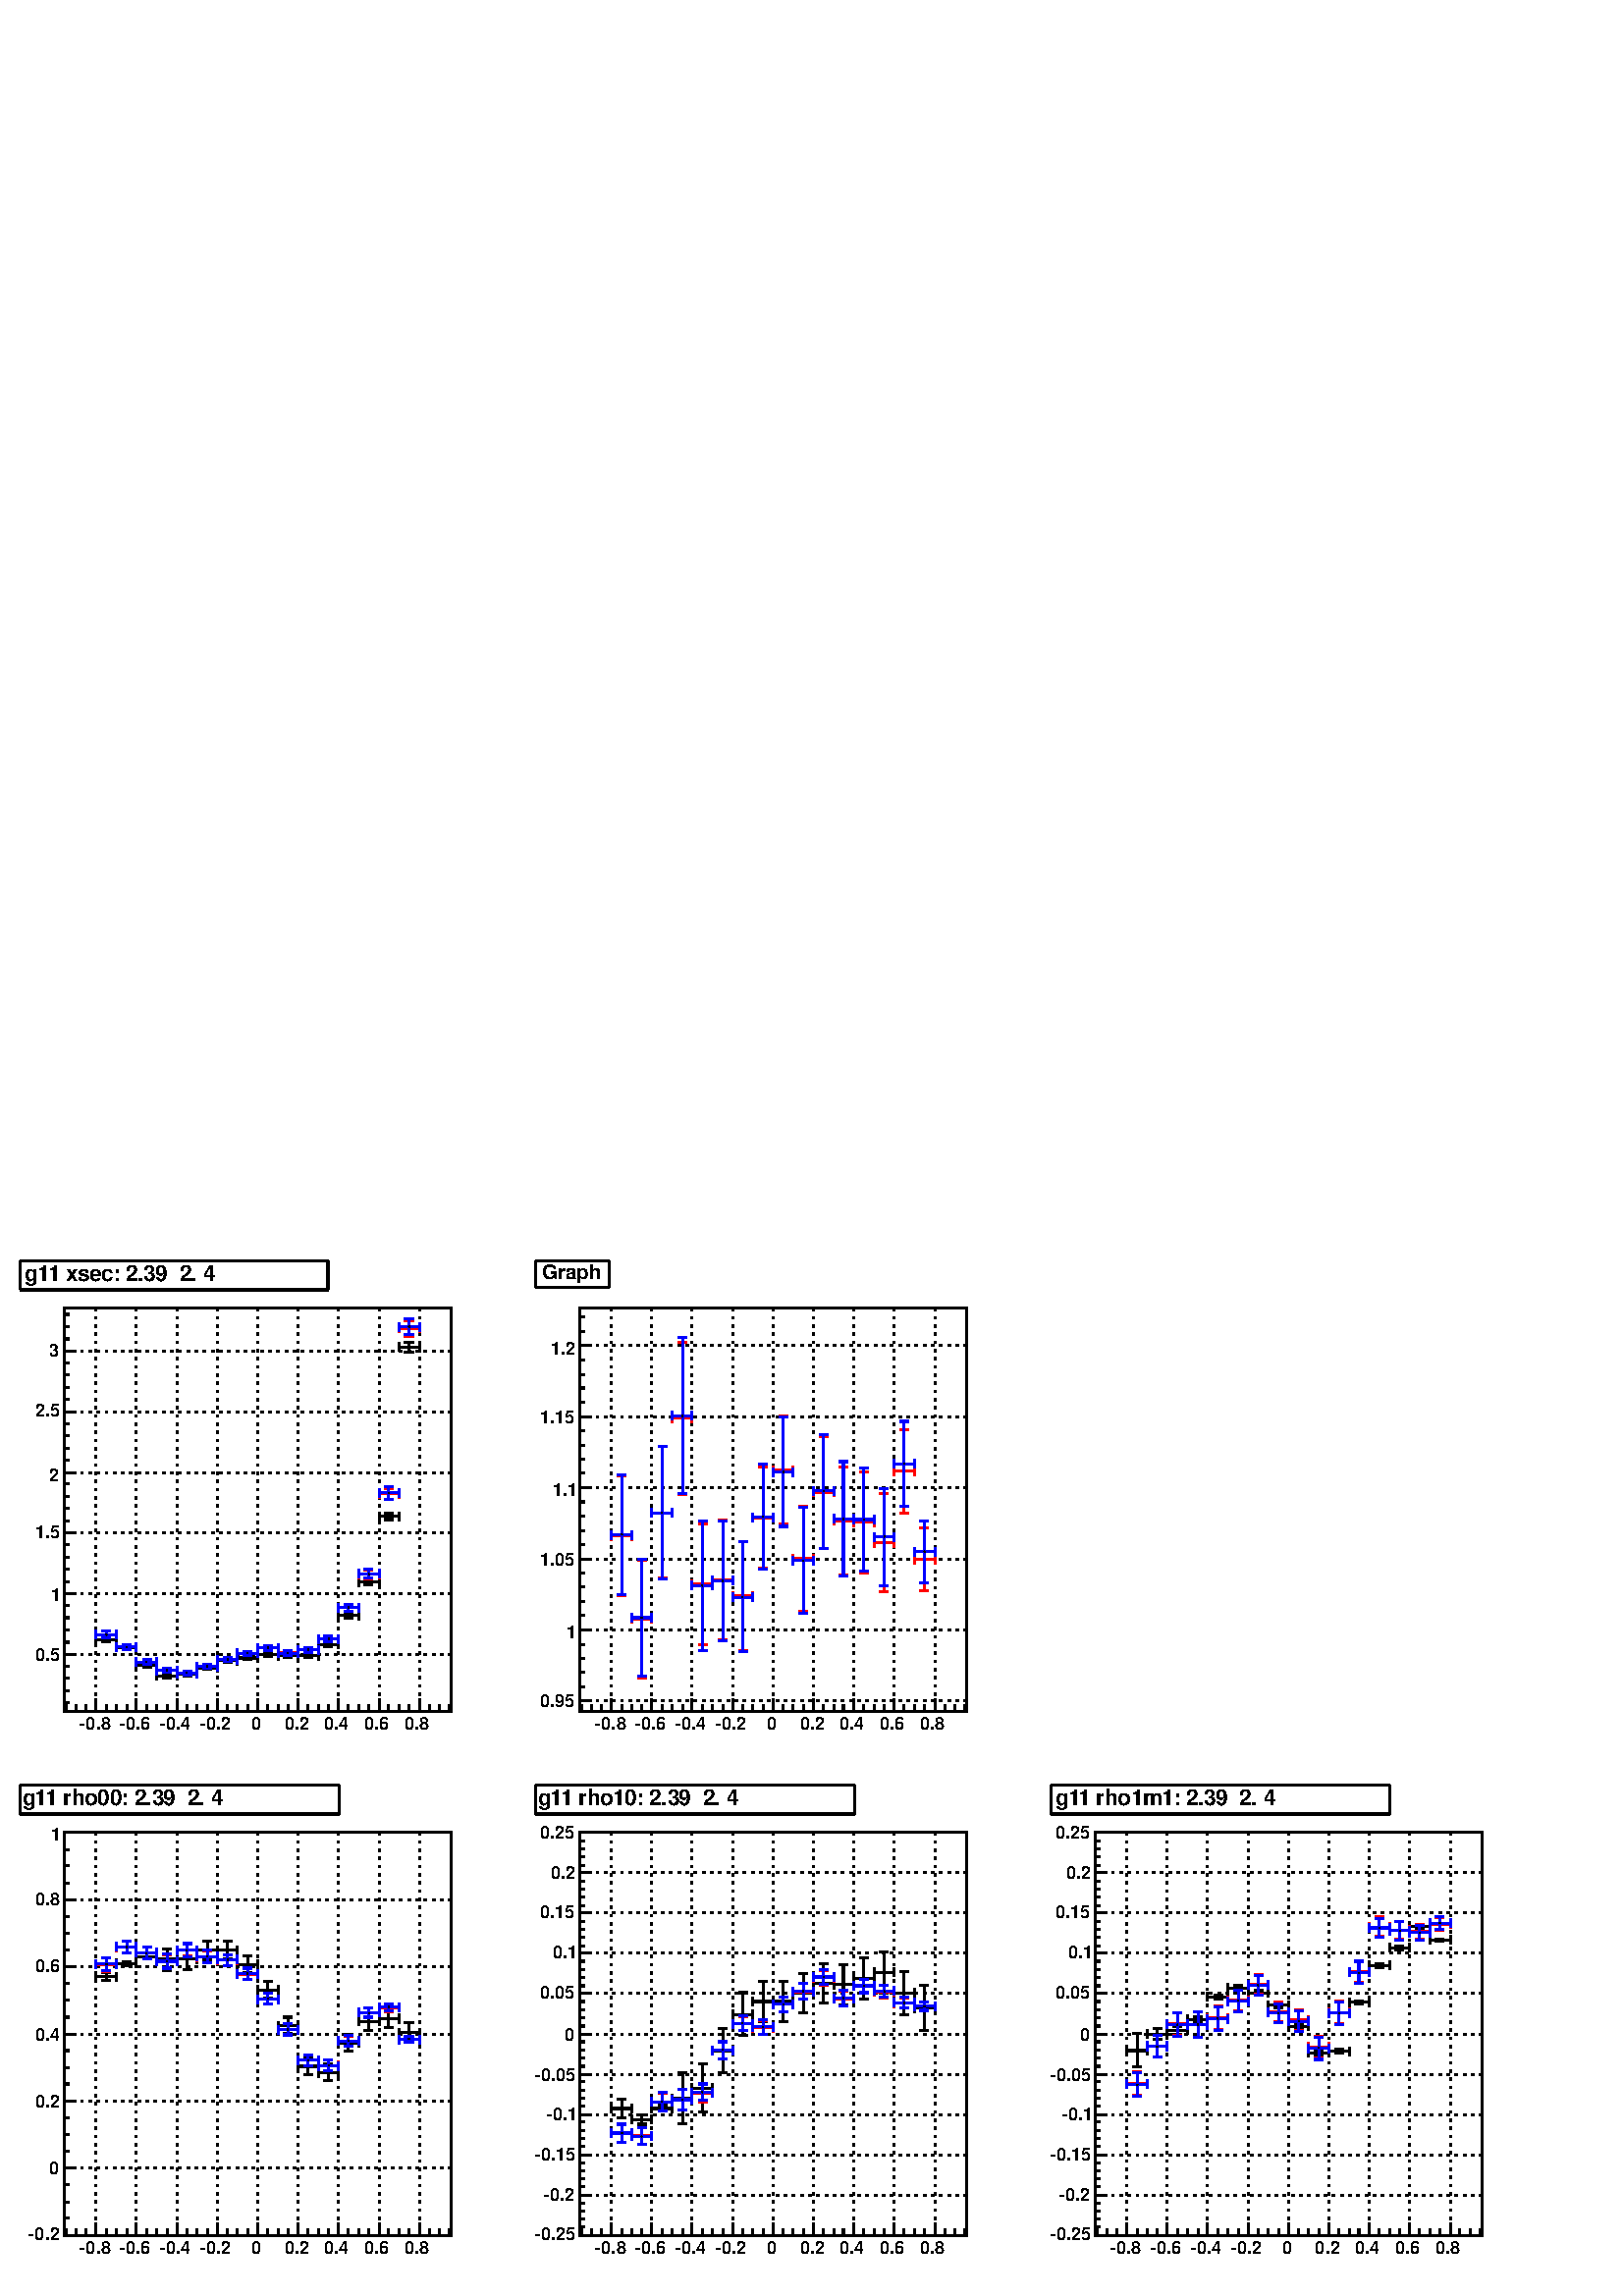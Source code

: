 %!PS-Adobe-2.0 EPSF-2.0
%%BoundingBox:  0 0 567 384
%%EndComments
%%BeginProlog
80 dict begin
/s {stroke} def /l {lineto} def /m {moveto} def /t {translate} def
/r {rotate} def /rl {roll}  def /R {repeat} def
/d {rlineto} def /rm {rmoveto} def /gr {grestore} def /f {eofill} def
/c {setrgbcolor} def /black {0 setgray} def /sd {setdash} def
/cl {closepath} def /sf {scalefont setfont} def /lw {setlinewidth} def
/box {m dup 0 exch d exch 0 d 0 exch neg d cl} def
/NC{systemdict begin initclip end}def/C{NC box clip newpath}def
/bl {box s} def /bf {box f} def /Y { 0 exch d} def /X { 0 d} def 
/K {{pop pop 0 moveto} exch kshow} bind def
/ita {/ang 15 def gsave [1 0 ang dup sin exch cos div 1 0 0] concat} def 
/mp {newpath /y exch def /x exch def} def
/side {[w .77 mul w .23 mul] .385 w mul sd w 0 l currentpoint t -144 r} def
/mr {mp x y w2 0 360 arc} def /m24 {mr s} def /m20 {mr f} def
/mb {mp x y w2 add m w2 neg 0 d 0 w neg d w 0 d 0 w d cl} def
/mt {mp x y w2 add m w2 neg w neg d w 0 d cl} def
/m21 {mb f} def /m25 {mb s} def /m22 {mt f} def /m26{mt s} def
/m23 {mp x y w2 sub m w2 w d w neg 0 d cl f} def
/m27 {mp x y w2 add m w3 neg w2 neg d w3 w2 neg d w3 w2 d cl s} def
/m28 {mp x w2 sub y w2 sub w3 add m w3 0 d  0 w3 neg d w3 0 d 0 w3 d w3 0 d  0 w3 d w3 neg 0 d 0 w3 d w3 neg 0 d 0 w3 neg d w3 neg 0 d cl s } def
/m29 {mp gsave x w2 sub y w2 add w3 sub m currentpoint t 4 {side} repeat cl fill gr} def
/m30 {mp gsave x w2 sub y w2 add w3 sub m currentpoint t 4 {side} repeat cl s gr} def
/m31 {mp x y w2 sub m 0 w d x w2 sub y m w 0 d x w2 sub y w2 add m w w neg d x w2 sub y w2 sub m w w d s} def
/m32 {mp x y w2 sub m w2 w d w neg 0 d cl s} def
/m33 {mp x y w2 add m w3 neg w2 neg d w3 w2 neg d w3 w2 d cl f} def
/m34 {mp x w2 sub y w2 sub w3 add m w3 0 d  0 w3 neg d w3 0 d 0 w3 d w3 0 d  0 w3 d w3 neg 0 d 0 w3 d w3 neg 0 d 0 w3 neg d w3 neg 0 d cl f } def
/m2 {mp x y w2 sub m 0 w d x w2 sub y m w 0 d s} def
/m5 {mp x w2 sub y w2 sub m w w d x w2 sub y w2 add m w w neg d s} def
/reEncode {exch findfont dup length dict begin {1 index /FID eq  {pop pop} {def} ifelse } forall /Encoding exch def currentdict end dup /FontName get exch definefont pop } def [/Times-Bold /Times-Italic /Times-BoldItalic /Helvetica /Helvetica-Oblique
 /Helvetica-Bold /Helvetica-BoldOblique /Courier /Courier-Oblique /Courier-Bold /Courier-BoldOblique /Times-Roman /AvantGarde-Book /AvantGarde-BookOblique /AvantGarde-Demi /AvantGarde-DemiOblique /Bookman-Demi /Bookman-DemiItalic /Bookman-Light
 /Bookman-LightItalic /Helvetica-Narrow /Helvetica-Narrow-Bold /Helvetica-Narrow-BoldOblique /Helvetica-Narrow-Oblique /NewCenturySchlbk-Roman /NewCenturySchlbk-Bold /NewCenturySchlbk-BoldItalic /NewCenturySchlbk-Italic /Palatino-Bold
 /Palatino-BoldItalic /Palatino-Italic /Palatino-Roman ] {ISOLatin1Encoding reEncode } forall%%EndProlog
%%BeginSetup
%%EndSetup
newpath  gsave  .25 .25 scale  gsave  0 0 t black[  ] 0 sd 3 lw 1 1 1 c 2268 1538 0 0 bf black 1 1 1 c 710 738 23 784 bf black 1 1 1 c 568 591 94 858 bf black 568 591 94 858 bl 1 1 1 c 568 591 94 858 bf black 568 591 94 858 bl 94 858 m 568 X s[ 4 8]
 0 sd 141 1449 m -591 Y s 200 1449 m -591 Y s 260 1449 m -591 Y s 319 1449 m -591 Y s 378 1449 m -591 Y s 437 1449 m -591 Y s 496 1449 m -591 Y s 556 1449 m -591 Y s 615 1449 m -591 Y s 141 1449 m -591 Y s 615 1449 m -591 Y s[  ] 0 sd 94 858 m 591 Y
 s[ 4 8] 0 sd 662 941 m -568 X s 662 1030 m -568 X s 662 1119 m -568 X s 662 1208 m -568 X s 662 1297 m -568 X s 662 1386 m -568 X s 662 941 m -568 X s 662 1386 m -568 X s[  ] 0 sd 94 858 m 568 X s 141 876 m -18 Y s 156 867 m -9 Y s 171 867 m -9 Y s
 186 867 m -9 Y s 200 876 m -18 Y s 215 867 m -9 Y s 230 867 m -9 Y s 245 867 m -9 Y s 260 876 m -18 Y s 274 867 m -9 Y s 289 867 m -9 Y s 304 867 m -9 Y s 319 876 m -18 Y s 334 867 m -9 Y s 348 867 m -9 Y s 363 867 m -9 Y s 378 876 m -18 Y s 393 867
 m -9 Y s 408 867 m -9 Y s 422 867 m -9 Y s 437 876 m -18 Y s 452 867 m -9 Y s 467 867 m -9 Y s 482 867 m -9 Y s 496 876 m -18 Y s 511 867 m -9 Y s 526 867 m -9 Y s 541 867 m -9 Y s 556 876 m -18 Y s 570 867 m -9 Y s 585 867 m -9 Y s 600 867 m -9 Y s
 615 876 m -18 Y s 141 876 m -18 Y s 126 867 m -9 Y s 111 867 m -9 Y s 97 867 m -9 Y s 615 876 m -18 Y s 630 867 m -9 Y s 644 867 m -9 Y s 659 867 m -9 Y s
 gsave  710 738 23 784 C 117.296 830.844 t 0 r /Helvetica-Bold findfont 26.075 sf 0 0 m (\2550.8) show NC gr 
 gsave  710 738 23 784 C 175.944 830.844 t 0 r /Helvetica-Bold findfont 26.075 sf 0 0 m (\2550.6) show NC gr 
 gsave  710 738 23 784 C 234.591 830.844 t 0 r /Helvetica-Bold findfont 26.075 sf 0 0 m (\2550.4) show NC gr 
 gsave  710 738 23 784 C 293.239 830.844 t 0 r /Helvetica-Bold findfont 26.075 sf 0 0 m (\2550.2) show NC gr 
 gsave  710 738 23 784 C 368.178 830.844 t 0 r /Helvetica-Bold findfont 26.075 sf 0 0 m (0) show NC gr 
 gsave  710 738 23 784 C 417.051 830.844 t 0 r /Helvetica-Bold findfont 26.075 sf 0 0 m (0.2) show NC gr 
 gsave  710 738 23 784 C 475.699 830.844 t 0 r /Helvetica-Bold findfont 26.075 sf 0 0 m (0.4) show NC gr 
 gsave  710 738 23 784 C 534.347 830.844 t 0 r /Helvetica-Bold findfont 26.075 sf 0 0 m (0.6) show NC gr 
 gsave  710 738 23 784 C 592.995 830.844 t 0 r /Helvetica-Bold findfont 26.075 sf 0 0 m (0.8) show NC gr  94 858 m 591 Y s 111 941 m -17 X s 102 959 m -8 X s 102 977 m -8 X s 102 995 m -8 X s 102 1013 m -8 X s 111 1030 m -17 X s 102 1048 m -8 X s
 102 1066 m -8 X s 102 1084 m -8 X s 102 1102 m -8 X s 111 1119 m -17 X s 102 1137 m -8 X s 102 1155 m -8 X s 102 1173 m -8 X s 102 1191 m -8 X s 111 1208 m -17 X s 102 1226 m -8 X s 102 1244 m -8 X s 102 1262 m -8 X s 102 1280 m -8 X s 111 1297 m
 -17 X s 102 1315 m -8 X s 102 1333 m -8 X s 102 1351 m -8 X s 102 1369 m -8 X s 111 1386 m -17 X s 111 941 m -17 X s 102 924 m -8 X s 102 906 m -8 X s 102 888 m -8 X s 102 870 m -8 X s 111 1386 m -17 X s 102 1404 m -8 X s 102 1422 m -8 X s 102 1440
 m -8 X s
 gsave  710 738 23 784 C 52.131 931.849 t 0 r /Helvetica-Bold findfont 26.075 sf 0 0 m (0.5) show NC gr 
 gsave  710 738 23 784 C 74.939 1019.82 t 0 r /Helvetica-Bold findfont 26.075 sf 0 0 m (1) show NC gr 
 gsave  710 738 23 784 C 52.131 1111.05 t 0 r /Helvetica-Bold findfont 26.075 sf 0 0 m (1.5) show NC gr 
 gsave  710 738 23 784 C 71.681 1195.76 t 0 r /Helvetica-Bold findfont 26.075 sf 0 0 m (2) show NC gr 
 gsave  710 738 23 784 C 52.131 1290.25 t 0 r /Helvetica-Bold findfont 26.075 sf 0 0 m (2.5) show NC gr 
 gsave  710 738 23 784 C 71.681 1378.22 t 0 r /Helvetica-Bold findfont 26.075 sf 0 0 m (3) show NC gr  /w 2 def /w2 {w 2 div} def /w3 {w 3 div} def 156 963 186 951 215 925 245 909 274 912 304 921 334 932 363 936 393 941 422 939 452 939 482 956 511
 999 541 1047 570 1144 600 1392 16 { m20} R 156 963 m -15 X s 141 956 m 13 Y s 156 963 m 15 X s 171 956 m 13 Y s 156 963 m 3 Y s 149 966 m 13 X s 156 963 m -3 Y s 149 960 m 13 X s 186 951 m -15 X s 171 945 m 13 Y s 186 951 m 14 X s 200 945 m 13 Y s
 186 951 m 3 Y s 179 954 m 13 X s 186 951 m -2 Y s 179 949 m 13 X s 215 925 m -15 X s 200 918 m 13 Y s 215 925 m 15 X s 230 918 m 13 Y s 215 925 m 2 Y s 209 927 m 13 X s 215 925 m -3 Y s 209 922 m 13 X s 245 909 m -15 X s 230 903 m 13 Y s 245 909 m
 15 X s 260 903 m 13 Y s 245 909 m 2 Y s 238 911 m 13 X s 245 909 m -2 Y s 238 907 m 13 X s 274 912 m -14 X s 260 906 m 13 Y s 274 912 m 15 X s 289 906 m 13 Y s 274 912 m 2 Y s 268 914 m 13 X s 274 912 m -2 Y s 268 910 m 13 X s 304 921 m -15 X s 289
 915 m 13 Y s 304 921 m 15 X s 319 915 m 13 Y s 304 921 m 2 Y s 297 923 m 13 X s 304 921 m -2 Y s 297 919 m 13 X s 334 932 m -15 X s 319 925 m 13 Y s 334 932 m 14 X s 348 925 m 13 Y s 334 932 m 2 Y s 327 934 m 13 X s 334 932 m -2 Y s 327 930 m 13 X s
 363 936 m -15 X s 348 930 m 13 Y s 363 936 m 15 X s 378 930 m 13 Y s 363 936 m 2 Y s 357 938 m 13 X s 363 936 m -2 Y s 357 934 m 13 X s 393 941 m -15 X s 378 934 m 13 Y s 393 941 m 15 X s 408 934 m 13 Y s 393 941 m 2 Y s 386 943 m 13 X s 393 941 m
 -3 Y s 386 938 m 13 X s 422 939 m -14 X s 408 933 m 13 Y s 422 939 m 15 X s 437 933 m 13 Y s 422 939 m 3 Y s 416 942 m 13 X s 422 939 m -2 Y s 416 937 m 13 X s 452 939 m -15 X s 437 933 m 13 Y s 452 939 m 15 X s 467 933 m 13 Y s 452 939 m 2 Y s 445
 941 m 13 X s 452 939 m -2 Y s 445 937 m 13 X s 482 956 m -15 X s 467 949 m 13 Y s 482 956 m 14 X s 496 949 m 13 Y s 482 956 m 3 Y s 475 959 m 13 X s 482 956 m -3 Y s 475 953 m 13 X s 511 999 m -15 X s 496 992 m 13 Y s 511 999 m 15 X s 526 992 m 13 Y
 s 511 999 m 3 Y s 505 1002 m 13 X s 511 999 m -4 Y s 505 995 m 13 X s 541 1047 m -15 X s 526 1040 m 13 Y s 541 1047 m 15 X s 556 1040 m 13 Y s 541 1047 m 4 Y s 534 1051 m 13 X s 541 1047 m -4 Y s 534 1043 m 13 X s 570 1144 m -14 X s 556 1137 m 13 Y
 s 570 1144 m 15 X s 585 1137 m 13 Y s 570 1144 m 5 Y s 564 1149 m 13 X s 570 1144 m -5 Y s 564 1139 m 13 X s 600 1392 m -15 X s 585 1386 m 13 Y s 600 1392 m 15 X s 615 1386 m 13 Y s 600 1392 m 7 Y s 593 1399 m 14 X s 600 1392 m -7 Y s 593 1385 m 14
 X s 1 0 0 c 156 970 m -15 X s 141 964 m 13 Y s 156 970 m 15 X s 171 964 m 13 Y s 156 970 m 5 Y s 149 975 m 13 X s 156 970 m -5 Y s 149 965 m 13 X s 186 952 m -15 X s 171 946 m 13 Y s 186 952 m 14 X s 200 946 m 13 Y s 186 952 m 4 Y s 179 956 m 13 X s
 186 952 m -4 Y s 179 948 m 13 X s 215 930 m -15 X s 200 924 m 13 Y s 215 930 m 15 X s 230 924 m 13 Y s 215 930 m 4 Y s 209 934 m 13 X s 215 930 m -3 Y s 209 927 m 13 X s 245 918 m -15 X s 230 911 m 13 Y s 245 918 m 15 X s 260 911 m 13 Y s 245 918 m
 3 Y s 238 921 m 13 X s 245 918 m -3 Y s 238 915 m 13 X s 274 914 m -14 X s 260 908 m 13 Y s 274 914 m 15 X s 289 908 m 13 Y s 274 914 m 3 Y s 268 917 m 13 X s 274 914 m -3 Y s 268 911 m 13 X s 304 924 m -15 X s 289 917 m 13 Y s 304 924 m 15 X s 319
 917 m 13 Y s 304 924 m 3 Y s 297 927 m 13 X s 304 924 m -3 Y s 297 921 m 13 X s 334 934 m -15 X s 319 927 m 13 Y s 334 934 m 14 X s 348 927 m 13 Y s 334 934 m 3 Y s 327 937 m 13 X s 334 934 m -3 Y s 327 931 m 13 X s 363 943 m -15 X s 348 936 m 13 Y
 s 363 943 m 15 X s 378 936 m 13 Y s 363 943 m 3 Y s 357 946 m 13 X s 363 943 m -3 Y s 357 940 m 13 X s 393 951 m -15 X s 378 944 m 13 Y s 393 951 m 15 X s 408 944 m 13 Y s 393 951 m 3 Y s 386 954 m 13 X s 393 951 m -4 Y s 386 947 m 13 X s 422 944 m
 -14 X s 408 937 m 13 Y s 422 944 m 15 X s 437 937 m 13 Y s 422 944 m 3 Y s 416 947 m 13 X s 422 944 m -4 Y s 416 940 m 13 X s 452 948 m -15 X s 437 941 m 13 Y s 452 948 m 15 X s 467 941 m 13 Y s 452 948 m 3 Y s 445 951 m 13 X s 452 948 m -4 Y s 445
 944 m 13 X s 482 964 m -15 X s 467 957 m 13 Y s 482 964 m 14 X s 496 957 m 13 Y s 482 964 m 4 Y s 475 968 m 13 X s 482 964 m -4 Y s 475 960 m 13 X s 511 1010 m -15 X s 496 1003 m 13 Y s 511 1010 m 15 X s 526 1003 m 13 Y s 511 1010 m 5 Y s 505 1015 m
 13 X s 511 1010 m -6 Y s 505 1004 m 13 X s 541 1059 m -15 X s 526 1052 m 13 Y s 541 1059 m 15 X s 556 1052 m 13 Y s 541 1059 m 6 Y s 534 1065 m 13 X s 541 1059 m -7 Y s 534 1052 m 13 X s 570 1177 m -14 X s 556 1170 m 13 Y s 570 1177 m 15 X s 585
 1170 m 13 Y s 570 1177 m 8 Y s 564 1185 m 13 X s 570 1177 m -9 Y s 564 1168 m 13 X s 600 1419 m -15 X s 585 1413 m 13 Y s 600 1419 m 15 X s 615 1413 m 13 Y s 600 1419 m 12 Y s 593 1431 m 14 X s 600 1419 m -12 Y s 593 1407 m 14 X s black 156 970 186
 952 215 930 245 918 274 914 304 924 334 934 363 943 393 951 422 944 452 948 482 964 511 1010 541 1059 570 1177 600 1419 16 { m20} R 0 0 1 c 156 970 m -15 X s 141 964 m 13 Y s 156 970 m 15 X s 171 964 m 13 Y s 156 970 m 5 Y s 149 975 m 13 X s 156 970
 m -4 Y s 149 966 m 13 X s 186 952 m -15 X s 171 946 m 13 Y s 186 952 m 14 X s 200 946 m 13 Y s 186 952 m 4 Y s 179 956 m 13 X s 186 952 m -4 Y s 179 948 m 13 X s 215 930 m -15 X s 200 924 m 13 Y s 215 930 m 15 X s 230 924 m 13 Y s 215 930 m 4 Y s
 209 934 m 13 X s 215 930 m -3 Y s 209 927 m 13 X s 245 918 m -15 X s 230 911 m 13 Y s 245 918 m 15 X s 260 911 m 13 Y s 245 918 m 3 Y s 238 921 m 13 X s 245 918 m -3 Y s 238 915 m 13 X s 274 914 m -14 X s 260 907 m 14 Y s 274 914 m 15 X s 289 907 m
 14 Y s 274 914 m 3 Y s 268 917 m 13 X s 274 914 m -3 Y s 268 911 m 13 X s 304 924 m -15 X s 289 917 m 13 Y s 304 924 m 15 X s 319 917 m 13 Y s 304 924 m 3 Y s 297 927 m 13 X s 304 924 m -3 Y s 297 921 m 13 X s 334 934 m -15 X s 319 927 m 13 Y s 334
 934 m 14 X s 348 927 m 13 Y s 334 934 m 3 Y s 327 937 m 13 X s 334 934 m -3 Y s 327 931 m 13 X s 363 943 m -15 X s 348 936 m 13 Y s 363 943 m 15 X s 378 936 m 13 Y s 363 943 m 3 Y s 357 946 m 13 X s 363 943 m -3 Y s 357 940 m 13 X s 393 951 m -15 X
 s 378 944 m 13 Y s 393 951 m 15 X s 408 944 m 13 Y s 393 951 m 3 Y s 386 954 m 13 X s 393 951 m -4 Y s 386 947 m 13 X s 422 943 m -14 X s 408 937 m 13 Y s 422 943 m 15 X s 437 937 m 13 Y s 422 943 m 4 Y s 416 947 m 13 X s 422 943 m -3 Y s 416 940 m
 13 X s 452 948 m -15 X s 437 941 m 13 Y s 452 948 m 15 X s 467 941 m 13 Y s 452 948 m 3 Y s 445 951 m 13 X s 452 948 m -4 Y s 445 944 m 13 X s 482 964 m -15 X s 467 957 m 13 Y s 482 964 m 14 X s 496 957 m 13 Y s 482 964 m 4 Y s 475 968 m 13 X s 482
 964 m -4 Y s 475 960 m 13 X s 511 1010 m -15 X s 496 1003 m 13 Y s 511 1010 m 15 X s 526 1003 m 13 Y s 511 1010 m 5 Y s 505 1015 m 13 X s 511 1010 m -5 Y s 505 1005 m 13 X s 541 1059 m -15 X s 526 1053 m 13 Y s 541 1059 m 15 X s 556 1053 m 13 Y s
 541 1059 m 7 Y s 534 1066 m 13 X s 541 1059 m -6 Y s 534 1053 m 13 X s 570 1178 m -14 X s 556 1172 m 13 Y s 570 1178 m 15 X s 585 1172 m 13 Y s 570 1178 m 9 Y s 564 1187 m 13 X s 570 1178 m -9 Y s 564 1169 m 13 X s 600 1422 m -15 X s 585 1415 m 13 Y
 s 600 1422 m 15 X s 615 1415 m 13 Y s 600 1422 m 12 Y s 593 1434 m 14 X s 600 1422 m -12 Y s 593 1410 m 14 X s black 156 970 186 952 215 930 245 918 274 914 304 924 334 934 363 943 393 951 422 943 452 948 482 964 511 1010 541 1059 570 1178 600 1422
 16 { m20} R 1 1 1 c 451 43 30 1476 bf black 30 1476 m 451 X s 481 1476 m 43 Y s 481 1519 m -451 X s 30 1519 m -43 Y s 1 1 1 c black
 gsave  710 738 23 784 C 35.84 1489 t 0 r /Helvetica-Bold findfont 32.594 sf 0 0 m 
 400 383 366 348 331 314 305 288 279 262 244 227 210 192 175 166 149 140 130 113 95 78 61 52 35 19
(g11 xsec: 2.39 2.4) K NC gr  1 1 1 c 710 738 779 784 bf black 1 1 1 c 568 591 850 858 bf black 568 591 850 858 bl 1 1 1 c 568 591 850 858 bf black 568 591 850 858 bl 850 858 m 568 X s[ 4 8] 0 sd 897 1449 m -591 Y s 956 1449 m -591 Y s 1015
 1449 m -591 Y s 1075 1449 m -591 Y s 1134 1449 m -591 Y s 1193 1449 m -591 Y s 1252 1449 m -591 Y s 1311 1449 m -591 Y s 1371 1449 m -591 Y s 897 1449 m -591 Y s 1371 1449 m -591 Y s[  ] 0 sd 850 858 m 591 Y s[ 4 8] 0 sd 1418 873 m -568 X s 1418 977
 m -568 X s 1418 1081 m -568 X s 1418 1186 m -568 X s 1418 1290 m -568 X s 1418 1394 m -568 X s 1418 873 m -568 X s 1418 1394 m -568 X s[  ] 0 sd 850 858 m 568 X s 897 876 m -18 Y s 912 867 m -9 Y s 927 867 m -9 Y s 941 867 m -9 Y s 956 876 m -18 Y s
 971 867 m -9 Y s 986 867 m -9 Y s 1001 867 m -9 Y s 1015 876 m -18 Y s 1030 867 m -9 Y s 1045 867 m -9 Y s 1060 867 m -9 Y s 1075 876 m -18 Y s 1089 867 m -9 Y s 1104 867 m -9 Y s 1119 867 m -9 Y s 1134 876 m -18 Y s 1149 867 m -9 Y s 1163 867 m -9
 Y s 1178 867 m -9 Y s 1193 876 m -18 Y s 1208 867 m -9 Y s 1223 867 m -9 Y s 1237 867 m -9 Y s 1252 876 m -18 Y s 1267 867 m -9 Y s 1282 867 m -9 Y s 1297 867 m -9 Y s 1311 876 m -18 Y s 1326 867 m -9 Y s 1341 867 m -9 Y s 1356 867 m -9 Y s 1371 876
 m -18 Y s 897 876 m -18 Y s 882 867 m -9 Y s 867 867 m -9 Y s 853 867 m -9 Y s 1371 876 m -18 Y s 1386 867 m -9 Y s 1400 867 m -9 Y s 1415 867 m -9 Y s
 gsave  710 738 779 784 C 873.201 830.844 t 0 r /Helvetica-Bold findfont 26.075 sf 0 0 m (\2550.8) show NC gr 
 gsave  710 738 779 784 C 931.849 830.844 t 0 r /Helvetica-Bold findfont 26.075 sf 0 0 m (\2550.6) show NC gr 
 gsave  710 738 779 784 C 990.497 830.844 t 0 r /Helvetica-Bold findfont 26.075 sf 0 0 m (\2550.4) show NC gr 
 gsave  710 738 779 784 C 1049.14 830.844 t 0 r /Helvetica-Bold findfont 26.075 sf 0 0 m (\2550.2) show NC gr 
 gsave  710 738 779 784 C 1124.08 830.844 t 0 r /Helvetica-Bold findfont 26.075 sf 0 0 m (0) show NC gr 
 gsave  710 738 779 784 C 1172.96 830.844 t 0 r /Helvetica-Bold findfont 26.075 sf 0 0 m (0.2) show NC gr 
 gsave  710 738 779 784 C 1231.6 830.844 t 0 r /Helvetica-Bold findfont 26.075 sf 0 0 m (0.4) show NC gr 
 gsave  710 738 779 784 C 1290.25 830.844 t 0 r /Helvetica-Bold findfont 26.075 sf 0 0 m (0.6) show NC gr 
 gsave  710 738 779 784 C 1348.9 830.844 t 0 r /Helvetica-Bold findfont 26.075 sf 0 0 m (0.8) show NC gr  850 858 m 591 Y s 867 873 m -17 X s 858 894 m -8 X s 858 915 m -8 X s 858 935 m -8 X s 858 956 m -8 X s 867 977 m -17 X s 858 998 m -8 X s 858
 1019 m -8 X s 858 1040 m -8 X s 858 1061 m -8 X s 867 1081 m -17 X s 858 1102 m -8 X s 858 1123 m -8 X s 858 1144 m -8 X s 858 1165 m -8 X s 867 1186 m -17 X s 858 1207 m -8 X s 858 1227 m -8 X s 858 1248 m -8 X s 858 1269 m -8 X s 867 1290 m -17 X
 s 858 1311 m -8 X s 858 1332 m -8 X s 858 1352 m -8 X s 858 1373 m -8 X s 867 1394 m -17 X s 867 873 m -17 X s 867 1394 m -17 X s 858 1415 m -8 X s 858 1436 m -8 X s
 gsave  710 738 779 784 C 791.746 863.427 t 0 r /Helvetica-Bold findfont 26.075 sf 0 0 m (0.95) show NC gr 
 gsave  710 738 779 784 C 830.844 964.431 t 0 r /Helvetica-Bold findfont 26.075 sf 0 0 m (1) show NC gr 
 gsave  710 738 779 784 C 791.746 1071.95 t 0 r /Helvetica-Bold findfont 26.075 sf 0 0 m (1.05) show NC gr 
 gsave  710 738 779 784 C 811.295 1172.96 t 0 r /Helvetica-Bold findfont 26.075 sf 0 0 m (1.1) show NC gr 
 gsave  710 738 779 784 C 791.746 1280.48 t 0 r /Helvetica-Bold findfont 26.075 sf 0 0 m (1.15) show NC gr 
 gsave  710 738 779 784 C 808.037 1381.48 t 0 r /Helvetica-Bold findfont 26.075 sf 0 0 m (1.2) show NC gr  1 0 0 c black 912 1115 941 993 971 1149 1001 1288 1030 1044 1060 1050 1089 1027 1119 1141 1149 1212 1178 1082 1208 1179 1237 1137 1267 1135
 1297 1105 1326 1210 1356 1081 16 { m20} R 1 0 0 c 912 1115 m -15 X s 897 1108 m 13 Y s 912 1115 m 15 X s 927 1108 m 13 Y s 912 1115 m 88 Y s 905 1203 m 13 X s 912 1115 m -88 Y s 905 1027 m 13 X s 941 993 m -14 X s 927 987 m 13 Y s 941 993 m 15 X s
 956 987 m 13 Y s 941 993 m 86 Y s 935 1079 m 13 X s 941 993 m -86 Y s 935 907 m 13 X s 971 1149 m -15 X s 956 1143 m 13 Y s 971 1149 m 15 X s 986 1143 m 13 Y s 971 1149 m 97 Y s 965 1246 m 13 X s 971 1149 m -96 Y s 965 1053 m 13 X s 1001 1288 m -15
 X s 986 1281 m 13 Y s 1001 1288 m 14 X s 1015 1281 m 13 Y s 1001 1288 m 111 Y s 994 1399 m 13 X s 1001 1288 m -112 Y s 994 1176 m 13 X s 1030 1044 m -15 X s 1015 1037 m 13 Y s 1030 1044 m 15 X s 1045 1037 m 13 Y s 1030 1044 m 89 Y s 1024 1133 m 13 X
 s 1030 1044 m -89 Y s 1024 955 m 13 X s 1060 1050 m -15 X s 1045 1043 m 13 Y s 1060 1050 m 15 X s 1075 1043 m 13 Y s 1060 1050 m 88 Y s 1053 1138 m 13 X s 1060 1050 m -88 Y s 1053 962 m 13 X s 1089 1027 m -14 X s 1075 1020 m 13 Y s 1089 1027 m 15 X
 s 1104 1020 m 13 Y s 1089 1027 m 79 Y s 1083 1106 m 13 X s 1089 1027 m -80 Y s 1083 947 m 13 X s 1119 1141 m -15 X s 1104 1135 m 13 Y s 1119 1141 m 15 X s 1134 1135 m 13 Y s 1119 1141 m 75 Y s 1113 1216 m 13 X s 1119 1141 m -74 Y s 1113 1067 m 13 X
 s 1149 1212 m -15 X s 1134 1205 m 13 Y s 1149 1212 m 14 X s 1163 1205 m 13 Y s 1149 1212 m 79 Y s 1142 1291 m 13 X s 1149 1212 m -80 Y s 1142 1132 m 13 X s 1178 1082 m -15 X s 1163 1075 m 13 Y s 1178 1082 m 15 X s 1193 1075 m 13 Y s 1178 1082 m 77 Y
 s 1172 1159 m 13 X s 1178 1082 m -77 Y s 1172 1005 m 13 X s 1208 1179 m -15 X s 1193 1173 m 13 Y s 1208 1179 m 15 X s 1223 1173 m 13 Y s 1208 1179 m 82 Y s 1201 1261 m 13 X s 1208 1179 m -82 Y s 1201 1097 m 13 X s 1237 1137 m -14 X s 1223 1131 m 13
 Y s 1237 1137 m 15 X s 1252 1131 m 13 Y s 1237 1137 m 79 Y s 1231 1216 m 13 X s 1237 1137 m -79 Y s 1231 1058 m 13 X s 1267 1135 m -15 X s 1252 1128 m 13 Y s 1267 1135 m 15 X s 1282 1128 m 13 Y s 1267 1135 m 74 Y s 1261 1209 m 13 X s 1267 1135 m -75
 Y s 1261 1060 m 13 X s 1297 1105 m -15 X s 1282 1098 m 13 Y s 1297 1105 m 14 X s 1311 1098 m 13 Y s 1297 1105 m 72 Y s 1290 1177 m 13 X s 1297 1105 m -72 Y s 1290 1033 m 13 X s 1326 1210 m -15 X s 1311 1203 m 13 Y s 1326 1210 m 15 X s 1341 1203 m 13
 Y s 1326 1210 m 61 Y s 1320 1271 m 13 X s 1326 1210 m -61 Y s 1320 1149 m 13 X s 1356 1081 m -15 X s 1341 1074 m 13 Y s 1356 1081 m 15 X s 1371 1074 m 13 Y s 1356 1081 m 46 Y s 1349 1127 m 13 X s 1356 1081 m -47 Y s 1349 1034 m 13 X s 0 0 1 c 912
 1117 m -15 X s 897 1110 m 13 Y s 912 1117 m 15 X s 927 1110 m 13 Y s 912 1117 m 88 Y s 905 1205 m 13 X s 912 1117 m -88 Y s 905 1029 m 13 X s 941 995 m -14 X s 927 988 m 13 Y s 941 995 m 15 X s 956 988 m 13 Y s 941 995 m 86 Y s 935 1081 m 13 X s 941
 995 m -86 Y s 935 909 m 13 X s 971 1149 m -15 X s 956 1143 m 13 Y s 971 1149 m 15 X s 986 1143 m 13 Y s 971 1149 m 97 Y s 965 1246 m 13 X s 971 1149 m -97 Y s 965 1052 m 13 X s 1001 1291 m -15 X s 986 1285 m 13 Y s 1001 1291 m 14 X s 1015 1285 m 13
 Y s 1001 1291 m 115 Y s 994 1406 m 13 X s 1001 1291 m -114 Y s 994 1177 m 13 X s 1030 1042 m -15 X s 1015 1036 m 13 Y s 1030 1042 m 15 X s 1045 1036 m 13 Y s 1030 1042 m 95 Y s 1024 1137 m 13 X s 1030 1042 m -95 Y s 1024 947 m 13 X s 1060 1049 m -15
 X s 1045 1043 m 13 Y s 1060 1049 m 15 X s 1075 1043 m 13 Y s 1060 1049 m 88 Y s 1053 1137 m 13 X s 1060 1049 m -88 Y s 1053 961 m 13 X s 1089 1025 m -14 X s 1075 1019 m 13 Y s 1089 1025 m 15 X s 1104 1019 m 13 Y s 1089 1025 m 81 Y s 1083 1106 m 13 X
 s 1089 1025 m -80 Y s 1083 945 m 13 X s 1119 1143 m -15 X s 1104 1136 m 13 Y s 1119 1143 m 15 X s 1134 1136 m 13 Y s 1119 1143 m 77 Y s 1113 1220 m 13 X s 1119 1143 m -77 Y s 1113 1066 m 13 X s 1149 1209 m -15 X s 1134 1202 m 13 Y s 1149 1209 m 14 X
 s 1163 1202 m 13 Y s 1149 1209 m 80 Y s 1142 1289 m 13 X s 1149 1209 m -80 Y s 1142 1129 m 13 X s 1178 1079 m -15 X s 1163 1072 m 13 Y s 1178 1079 m 15 X s 1193 1072 m 13 Y s 1178 1079 m 78 Y s 1172 1157 m 13 X s 1178 1079 m -78 Y s 1172 1001 m 13 X
 s 1208 1181 m -15 X s 1193 1174 m 13 Y s 1208 1181 m 15 X s 1223 1174 m 13 Y s 1208 1181 m 83 Y s 1201 1264 m 13 X s 1208 1181 m -84 Y s 1201 1097 m 13 X s 1237 1140 m -14 X s 1223 1134 m 13 Y s 1237 1140 m 15 X s 1252 1134 m 13 Y s 1237 1140 m 84 Y
 s 1231 1224 m 13 X s 1237 1140 m -84 Y s 1231 1056 m 13 X s 1267 1139 m -15 X s 1252 1132 m 14 Y s 1267 1139 m 15 X s 1282 1132 m 14 Y s 1267 1139 m 76 Y s 1261 1215 m 13 X s 1267 1139 m -76 Y s 1261 1063 m 13 X s 1297 1114 m -15 X s 1282 1107 m 13
 Y s 1297 1114 m 14 X s 1311 1107 m 13 Y s 1297 1114 m 71 Y s 1290 1185 m 13 X s 1297 1114 m -72 Y s 1290 1042 m 13 X s 1326 1221 m -15 X s 1311 1214 m 13 Y s 1326 1221 m 15 X s 1341 1214 m 13 Y s 1326 1221 m 62 Y s 1320 1283 m 13 X s 1326 1221 m -62
 Y s 1320 1159 m 13 X s 1356 1092 m -15 X s 1341 1085 m 13 Y s 1356 1092 m 15 X s 1371 1085 m 13 Y s 1356 1092 m 45 Y s 1349 1137 m 13 X s 1356 1092 m -46 Y s 1349 1046 m 13 X s black 912 1117 941 995 971 1149 1001 1291 1030 1042 1060 1049 1089 1025
 1119 1143 1149 1209 1178 1079 1208 1181 1237 1140 1267 1139 1297 1114 1326 1221 1356 1092 16 { m20} R 1 1 1 c 108 39 786 1480 bf black 786 1480 m 108 X s 894 1480 m 39 Y s 894 1519 m -108 X s 786 1519 m -39 Y s 1 1 1 c black
 gsave  710 738 779 784 C 795.004 1492.26 t 0 r /Helvetica-Bold findfont 29.335 sf 0 0 m (Graph) show NC gr  1 1 1 c 711 738 1534 784 bf black 1 1 1 c 710 739 23 15 bf black 1 1 1 c 568 591 94 89 bf black 568 591 94 89 bl 1 1 1 c 568 591 94 89 bf
 black 568 591 94 89 bl 94 89 m 568 X s[ 4 8] 0 sd 141 680 m -591 Y s 200 680 m -591 Y s 260 680 m -591 Y s 319 680 m -591 Y s 378 680 m -591 Y s 437 680 m -591 Y s 496 680 m -591 Y s 556 680 m -591 Y s 615 680 m -591 Y s 141 680 m -591 Y s 615 680 m
 -591 Y s[  ] 0 sd 94 89 m 591 Y s[ 4 8] 0 sd 662 89 m -568 X s 662 188 m -568 X s 662 286 m -568 X s 662 384 m -568 X s 662 483 m -568 X s 662 581 m -568 X s 662 680 m -568 X s 662 680 m -568 X s[  ] 0 sd 94 89 m 568 X s 141 107 m -18 Y s 156 98 m
 -9 Y s 171 98 m -9 Y s 186 98 m -9 Y s 200 107 m -18 Y s 215 98 m -9 Y s 230 98 m -9 Y s 245 98 m -9 Y s 260 107 m -18 Y s 274 98 m -9 Y s 289 98 m -9 Y s 304 98 m -9 Y s 319 107 m -18 Y s 334 98 m -9 Y s 348 98 m -9 Y s 363 98 m -9 Y s 378 107 m
 -18 Y s 393 98 m -9 Y s 408 98 m -9 Y s 422 98 m -9 Y s 437 107 m -18 Y s 452 98 m -9 Y s 467 98 m -9 Y s 482 98 m -9 Y s 496 107 m -18 Y s 511 98 m -9 Y s 526 98 m -9 Y s 541 98 m -9 Y s 556 107 m -18 Y s 570 98 m -9 Y s 585 98 m -9 Y s 600 98 m -9
 Y s 615 107 m -18 Y s 141 107 m -18 Y s 126 98 m -9 Y s 111 98 m -9 Y s 97 98 m -9 Y s 615 107 m -18 Y s 630 98 m -9 Y s 644 98 m -9 Y s 659 98 m -9 Y s
 gsave  710 739 23 15 C 117.296 61.906 t 0 r /Helvetica-Bold findfont 26.075 sf 0 0 m (\2550.8) show NC gr 
 gsave  710 739 23 15 C 175.944 61.906 t 0 r /Helvetica-Bold findfont 26.075 sf 0 0 m (\2550.6) show NC gr 
 gsave  710 739 23 15 C 234.591 61.906 t 0 r /Helvetica-Bold findfont 26.075 sf 0 0 m (\2550.4) show NC gr 
 gsave  710 739 23 15 C 293.239 61.906 t 0 r /Helvetica-Bold findfont 26.075 sf 0 0 m (\2550.2) show NC gr 
 gsave  710 739 23 15 C 368.178 61.906 t 0 r /Helvetica-Bold findfont 26.075 sf 0 0 m (0) show NC gr 
 gsave  710 739 23 15 C 417.051 61.906 t 0 r /Helvetica-Bold findfont 26.075 sf 0 0 m (0.2) show NC gr 
 gsave  710 739 23 15 C 475.699 61.906 t 0 r /Helvetica-Bold findfont 26.075 sf 0 0 m (0.4) show NC gr 
 gsave  710 739 23 15 C 534.347 61.906 t 0 r /Helvetica-Bold findfont 26.075 sf 0 0 m (0.6) show NC gr 
 gsave  710 739 23 15 C 592.995 61.906 t 0 r /Helvetica-Bold findfont 26.075 sf 0 0 m (0.8) show NC gr  94 89 m 591 Y s 111 89 m -17 X s 102 114 m -8 X s 102 138 m -8 X s 102 163 m -8 X s 111 188 m -17 X s 102 212 m -8 X s 102 237 m -8 X s 102 261
 m -8 X s 111 286 m -17 X s 102 311 m -8 X s 102 335 m -8 X s 102 360 m -8 X s 111 384 m -17 X s 102 409 m -8 X s 102 434 m -8 X s 102 458 m -8 X s 111 483 m -17 X s 102 507 m -8 X s 102 532 m -8 X s 102 557 m -8 X s 111 581 m -17 X s 102 606 m -8 X
 s 102 631 m -8 X s 102 655 m -8 X s 111 680 m -17 X s 111 680 m -17 X s
 gsave  710 739 23 15 C 42.357 81.455 t 0 r /Helvetica-Bold findfont 26.075 sf 0 0 m (\2550.2) show NC gr 
 gsave  710 739 23 15 C 71.681 179.202 t 0 r /Helvetica-Bold findfont 26.075 sf 0 0 m (0) show NC gr 
 gsave  710 739 23 15 C 52.131 276.948 t 0 r /Helvetica-Bold findfont 26.075 sf 0 0 m (0.2) show NC gr 
 gsave  710 739 23 15 C 52.131 374.695 t 0 r /Helvetica-Bold findfont 26.075 sf 0 0 m (0.4) show NC gr 
 gsave  710 739 23 15 C 52.131 475.699 t 0 r /Helvetica-Bold findfont 26.075 sf 0 0 m (0.6) show NC gr 
 gsave  710 739 23 15 C 52.131 573.446 t 0 r /Helvetica-Bold findfont 26.075 sf 0 0 m (0.8) show NC gr 
 gsave  710 739 23 15 C 74.939 667.934 t 0 r /Helvetica-Bold findfont 26.075 sf 0 0 m (1) show NC gr  156 469 186 487 215 497 245 494 274 494 304 507 334 507 363 486 393 449 422 397 452 337 482 328 511 371 541 402 570 407 600 387 16 { m20} R 156
 469 m -15 X s 141 462 m 13 Y s 156 469 m 15 X s 171 462 m 13 Y s 156 469 m 6 Y s 149 475 m 13 X s 156 469 m -6 Y s 149 463 m 13 X s 186 487 m -15 X s 171 481 m 13 Y s 186 487 m 14 X s 200 481 m 13 Y s 186 487 m 3 Y s 179 490 m 13 X s 186 487 m -3 Y
 s 179 484 m 13 X s 215 497 m -15 X s 200 490 m 13 Y s 215 497 m 15 X s 230 490 m 13 Y s 215 497 m 1 Y s 209 498 m 13 X s 215 497 m -2 Y s 209 495 m 13 X s 245 494 m -15 X s 230 487 m 13 Y s 245 494 m 15 X s 260 487 m 13 Y s 245 494 m 15 Y s 238 509
 m 13 X s 245 494 m -16 Y s 238 478 m 13 X s 274 494 m -14 X s 260 487 m 13 Y s 274 494 m 15 X s 289 487 m 13 Y s 274 494 m 14 Y s 268 508 m 13 X s 274 494 m -15 Y s 268 479 m 13 X s 304 507 m -15 X s 289 500 m 13 Y s 304 507 m 15 X s 319 500 m 13 Y
 s 304 507 m 13 Y s 297 520 m 13 X s 304 507 m -14 Y s 297 493 m 13 X s 334 507 m -15 X s 319 501 m 13 Y s 334 507 m 14 X s 348 501 m 13 Y s 334 507 m 14 Y s 327 521 m 13 X s 334 507 m -13 Y s 327 494 m 13 X s 363 486 m -15 X s 348 480 m 13 Y s 363
 486 m 15 X s 378 480 m 13 Y s 363 486 m 13 Y s 357 499 m 13 X s 363 486 m -12 Y s 357 474 m 13 X s 393 449 m -15 X s 378 443 m 13 Y s 393 449 m 15 X s 408 443 m 13 Y s 393 449 m 13 Y s 386 462 m 13 X s 393 449 m -12 Y s 386 437 m 13 X s 422 397 m
 -14 X s 408 390 m 13 Y s 422 397 m 15 X s 437 390 m 13 Y s 422 397 m 12 Y s 416 409 m 13 X s 422 397 m -12 Y s 416 385 m 13 X s 452 337 m -15 X s 437 330 m 13 Y s 452 337 m 15 X s 467 330 m 13 Y s 452 337 m 12 Y s 445 349 m 13 X s 452 337 m -12 Y s
 445 325 m 13 X s 482 328 m -15 X s 467 321 m 13 Y s 482 328 m 14 X s 496 321 m 13 Y s 482 328 m 12 Y s 475 340 m 13 X s 482 328 m -12 Y s 475 316 m 13 X s 511 371 m -15 X s 496 365 m 13 Y s 511 371 m 15 X s 526 365 m 13 Y s 511 371 m 13 Y s 505 384
 m 13 X s 511 371 m -12 Y s 505 359 m 13 X s 541 402 m -15 X s 526 396 m 13 Y s 541 402 m 15 X s 556 396 m 13 Y s 541 402 m 13 Y s 534 415 m 13 X s 541 402 m -12 Y s 534 390 m 13 X s 570 407 m -14 X s 556 400 m 14 Y s 570 407 m 15 X s 585 400 m 14 Y
 s 570 407 m 13 Y s 564 420 m 13 X s 570 407 m -13 Y s 564 394 m 13 X s 600 387 m -15 X s 585 380 m 13 Y s 600 387 m 15 X s 615 380 m 13 Y s 600 387 m 14 Y s 593 401 m 14 X s 600 387 m -14 Y s 593 373 m 14 X s 1 0 0 c 156 486 m -15 X s 141 480 m 13 Y
 s 156 486 m 15 X s 171 480 m 13 Y s 156 486 m 10 Y s 149 496 m 13 X s 156 486 m -10 Y s 149 476 m 13 X s 186 512 m -15 X s 171 505 m 13 Y s 186 512 m 14 X s 200 505 m 13 Y s 186 512 m 9 Y s 179 521 m 13 X s 186 512 m -9 Y s 179 503 m 13 X s 215 503
 m -15 X s 200 497 m 13 Y s 215 503 m 15 X s 230 497 m 13 Y s 215 503 m 9 Y s 209 512 m 13 X s 215 503 m -9 Y s 209 494 m 13 X s 245 491 m -15 X s 230 485 m 13 Y s 245 491 m 15 X s 260 485 m 13 Y s 245 491 m 10 Y s 238 501 m 13 X s 245 491 m -10 Y s
 238 481 m 13 X s 274 507 m -14 X s 260 501 m 13 Y s 274 507 m 15 X s 289 501 m 13 Y s 274 507 m 9 Y s 268 516 m 13 X s 274 507 m -8 Y s 268 499 m 13 X s 304 498 m -15 X s 289 491 m 13 Y s 304 498 m 15 X s 319 491 m 13 Y s 304 498 m 8 Y s 297 506 m
 13 X s 304 498 m -9 Y s 297 489 m 13 X s 334 493 m -15 X s 319 486 m 14 Y s 334 493 m 14 X s 348 486 m 14 Y s 334 493 m 8 Y s 327 501 m 13 X s 334 493 m -8 Y s 327 485 m 13 X s 363 472 m -15 X s 348 466 m 13 Y s 363 472 m 15 X s 378 466 m 13 Y s 363
 472 m 8 Y s 357 480 m 13 X s 363 472 m -7 Y s 357 465 m 13 X s 393 436 m -15 X s 378 429 m 13 Y s 393 436 m 15 X s 408 429 m 13 Y s 393 436 m 8 Y s 386 444 m 13 X s 393 436 m -8 Y s 386 428 m 13 X s 422 391 m -14 X s 408 384 m 13 Y s 422 391 m 15 X
 s 437 384 m 13 Y s 422 391 m 8 Y s 416 399 m 13 X s 422 391 m -8 Y s 416 383 m 13 X s 452 346 m -15 X s 437 339 m 13 Y s 452 346 m 15 X s 467 339 m 13 Y s 452 346 m 7 Y s 445 353 m 13 X s 452 346 m -8 Y s 445 338 m 13 X s 482 338 m -15 X s 467 332 m
 13 Y s 482 338 m 14 X s 496 332 m 13 Y s 482 338 m 8 Y s 475 346 m 13 X s 482 338 m -7 Y s 475 331 m 13 X s 511 374 m -15 X s 496 368 m 13 Y s 511 374 m 15 X s 526 368 m 13 Y s 511 374 m 7 Y s 505 381 m 13 X s 511 374 m -7 Y s 505 367 m 13 X s 541
 416 m -15 X s 526 409 m 13 Y s 541 416 m 15 X s 556 409 m 13 Y s 541 416 m 6 Y s 534 422 m 13 X s 541 416 m -7 Y s 534 409 m 13 X s 570 423 m -14 X s 556 417 m 13 Y s 570 423 m 15 X s 585 417 m 13 Y s 570 423 m 6 Y s 564 429 m 13 X s 570 423 m -6 Y
 s 564 417 m 13 X s 600 376 m -15 X s 585 370 m 13 Y s 600 376 m 15 X s 615 370 m 13 Y s 600 376 m 5 Y s 593 381 m 14 X s 600 376 m -4 Y s 593 372 m 14 X s black 156 486 186 512 215 503 245 491 274 507 304 498 334 493 363 472 393 436 422 391 452 346
 482 338 511 374 541 416 570 423 600 376 16 { m20} R 0 0 1 c 156 487 m -15 X s 141 480 m 13 Y s 156 487 m 15 X s 171 480 m 13 Y s 156 487 m 9 Y s 149 496 m 13 X s 156 487 m -10 Y s 149 477 m 13 X s 186 512 m -15 X s 171 506 m 13 Y s 186 512 m 14 X s
 200 506 m 13 Y s 186 512 m 9 Y s 179 521 m 13 X s 186 512 m -9 Y s 179 503 m 13 X s 215 503 m -15 X s 200 497 m 13 Y s 215 503 m 15 X s 230 497 m 13 Y s 215 503 m 9 Y s 209 512 m 13 X s 215 503 m -9 Y s 209 494 m 13 X s 245 491 m -15 X s 230 485 m
 13 Y s 245 491 m 15 X s 260 485 m 13 Y s 245 491 m 11 Y s 238 502 m 13 X s 245 491 m -10 Y s 238 481 m 13 X s 274 507 m -14 X s 260 501 m 13 Y s 274 507 m 15 X s 289 501 m 13 Y s 274 507 m 10 Y s 268 517 m 13 X s 274 507 m -9 Y s 268 498 m 13 X s
 304 498 m -15 X s 289 492 m 13 Y s 304 498 m 15 X s 319 492 m 13 Y s 304 498 m 9 Y s 297 507 m 13 X s 304 498 m -9 Y s 297 489 m 13 X s 334 493 m -15 X s 319 487 m 13 Y s 334 493 m 14 X s 348 487 m 13 Y s 334 493 m 8 Y s 327 501 m 13 X s 334 493 m
 -8 Y s 327 485 m 13 X s 363 473 m -15 X s 348 466 m 13 Y s 363 473 m 15 X s 378 466 m 13 Y s 363 473 m 8 Y s 357 481 m 13 X s 363 473 m -8 Y s 357 465 m 13 X s 393 436 m -15 X s 378 429 m 13 Y s 393 436 m 15 X s 408 429 m 13 Y s 393 436 m 8 Y s 386
 444 m 13 X s 393 436 m -8 Y s 386 428 m 13 X s 422 391 m -14 X s 408 384 m 13 Y s 422 391 m 15 X s 437 384 m 13 Y s 422 391 m 8 Y s 416 399 m 13 X s 422 391 m -8 Y s 416 383 m 13 X s 452 346 m -15 X s 437 339 m 13 Y s 452 346 m 15 X s 467 339 m 13 Y
 s 452 346 m 8 Y s 445 354 m 13 X s 452 346 m -8 Y s 445 338 m 13 X s 482 338 m -15 X s 467 331 m 13 Y s 482 338 m 14 X s 496 331 m 13 Y s 482 338 m 8 Y s 475 346 m 13 X s 482 338 m -8 Y s 475 330 m 13 X s 511 374 m -15 X s 496 368 m 13 Y s 511 374 m
 15 X s 526 368 m 13 Y s 511 374 m 8 Y s 505 382 m 13 X s 511 374 m -7 Y s 505 367 m 13 X s 541 415 m -15 X s 526 409 m 13 Y s 541 415 m 15 X s 556 409 m 13 Y s 541 415 m 7 Y s 534 422 m 13 X s 541 415 m -6 Y s 534 409 m 13 X s 570 424 m -14 X s 556
 417 m 13 Y s 570 424 m 15 X s 585 417 m 13 Y s 570 424 m 5 Y s 564 429 m 13 X s 570 424 m -6 Y s 564 418 m 13 X s 600 377 m -15 X s 585 370 m 13 Y s 600 377 m 15 X s 615 370 m 13 Y s 600 377 m 4 Y s 593 381 m 14 X s 600 377 m -4 Y s 593 373 m 14 X s
 black 156 487 186 512 215 503 245 491 274 507 304 498 334 493 363 473 393 436 422 391 452 346 482 338 511 374 541 415 570 424 600 377 16 { m20} R 1 1 1 c 467 43 30 707 bf black 30 707 m 467 X s 497 707 m 43 Y s 497 750 m -467 X s 30 750 m -43 Y s 1
 1 1 c black
 gsave  710 739 23 15 C 32.582 720.065 t 0 r /Helvetica-Bold findfont 32.594 sf 0 0 m 
 415 398 381 363 346 329 320 303 294 277 259 242 225 207 190 181 164 155 145 128 110 91 72 60 51 34 18
(g11 rho00: 2.39 2.4) K NC gr  1 1 1 c 710 739 779 15 bf black 1 1 1 c 568 591 850 89 bf black 568 591 850 89 bl 1 1 1 c 568 591 850 89 bf black 568 591 850 89 bl 850 89 m 568 X s[ 4 8] 0 sd 897 680 m -591 Y s 956 680 m -591 Y s 1015 680 m
 -591 Y s 1075 680 m -591 Y s 1134 680 m -591 Y s 1193 680 m -591 Y s 1252 680 m -591 Y s 1311 680 m -591 Y s 1371 680 m -591 Y s 897 680 m -591 Y s 1371 680 m -591 Y s[  ] 0 sd 850 89 m 591 Y s[ 4 8] 0 sd 1418 89 m -568 X s 1418 148 m -568 X s 1418
 207 m -568 X s 1418 266 m -568 X s 1418 325 m -568 X s 1418 384 m -568 X s 1418 444 m -568 X s 1418 503 m -568 X s 1418 562 m -568 X s 1418 621 m -568 X s 1418 680 m -568 X s 1418 89 m -568 X s[  ] 0 sd 850 89 m 568 X s 897 107 m -18 Y s 912 98 m -9
 Y s 927 98 m -9 Y s 941 98 m -9 Y s 956 107 m -18 Y s 971 98 m -9 Y s 986 98 m -9 Y s 1001 98 m -9 Y s 1015 107 m -18 Y s 1030 98 m -9 Y s 1045 98 m -9 Y s 1060 98 m -9 Y s 1075 107 m -18 Y s 1089 98 m -9 Y s 1104 98 m -9 Y s 1119 98 m -9 Y s 1134
 107 m -18 Y s 1149 98 m -9 Y s 1163 98 m -9 Y s 1178 98 m -9 Y s 1193 107 m -18 Y s 1208 98 m -9 Y s 1223 98 m -9 Y s 1237 98 m -9 Y s 1252 107 m -18 Y s 1267 98 m -9 Y s 1282 98 m -9 Y s 1297 98 m -9 Y s 1311 107 m -18 Y s 1326 98 m -9 Y s 1341 98
 m -9 Y s 1356 98 m -9 Y s 1371 107 m -18 Y s 897 107 m -18 Y s 882 98 m -9 Y s 867 98 m -9 Y s 853 98 m -9 Y s 1371 107 m -18 Y s 1386 98 m -9 Y s 1400 98 m -9 Y s 1415 98 m -9 Y s
 gsave  710 739 779 15 C 873.201 61.906 t 0 r /Helvetica-Bold findfont 26.075 sf 0 0 m (\2550.8) show NC gr 
 gsave  710 739 779 15 C 931.849 61.906 t 0 r /Helvetica-Bold findfont 26.075 sf 0 0 m (\2550.6) show NC gr 
 gsave  710 739 779 15 C 990.497 61.906 t 0 r /Helvetica-Bold findfont 26.075 sf 0 0 m (\2550.4) show NC gr 
 gsave  710 739 779 15 C 1049.14 61.906 t 0 r /Helvetica-Bold findfont 26.075 sf 0 0 m (\2550.2) show NC gr 
 gsave  710 739 779 15 C 1124.08 61.906 t 0 r /Helvetica-Bold findfont 26.075 sf 0 0 m (0) show NC gr 
 gsave  710 739 779 15 C 1172.96 61.906 t 0 r /Helvetica-Bold findfont 26.075 sf 0 0 m (0.2) show NC gr 
 gsave  710 739 779 15 C 1231.6 61.906 t 0 r /Helvetica-Bold findfont 26.075 sf 0 0 m (0.4) show NC gr 
 gsave  710 739 779 15 C 1290.25 61.906 t 0 r /Helvetica-Bold findfont 26.075 sf 0 0 m (0.6) show NC gr 
 gsave  710 739 779 15 C 1348.9 61.906 t 0 r /Helvetica-Bold findfont 26.075 sf 0 0 m (0.8) show NC gr  850 89 m 591 Y s 867 89 m -17 X s 858 101 m -8 X s 858 113 m -8 X s 858 125 m -8 X s 858 136 m -8 X s 867 148 m -17 X s 858 160 m -8 X s 858 172
 m -8 X s 858 184 m -8 X s 858 195 m -8 X s 867 207 m -17 X s 858 219 m -8 X s 858 231 m -8 X s 858 243 m -8 X s 858 255 m -8 X s 867 266 m -17 X s 858 278 m -8 X s 858 290 m -8 X s 858 302 m -8 X s 858 314 m -8 X s 867 325 m -17 X s 858 337 m -8 X s
 858 349 m -8 X s 858 361 m -8 X s 858 373 m -8 X s 867 384 m -17 X s 858 396 m -8 X s 858 408 m -8 X s 858 420 m -8 X s 858 432 m -8 X s 867 444 m -17 X s 858 455 m -8 X s 858 467 m -8 X s 858 479 m -8 X s 858 491 m -8 X s 867 503 m -17 X s 858 514
 m -8 X s 858 526 m -8 X s 858 538 m -8 X s 858 550 m -8 X s 867 562 m -17 X s 858 573 m -8 X s 858 585 m -8 X s 858 597 m -8 X s 858 609 m -8 X s 867 621 m -17 X s 858 632 m -8 X s 858 644 m -8 X s 858 656 m -8 X s 858 668 m -8 X s 867 680 m -17 X s
 867 89 m -17 X s
 gsave  710 739 779 15 C 785.229 81.455 t 0 r /Helvetica-Bold findfont 26.075 sf 0 0 m (\2550.25) show NC gr 
 gsave  710 739 779 15 C 798.262 140.103 t 0 r /Helvetica-Bold findfont 26.075 sf 0 0 m (\2550.2) show NC gr 
 gsave  710 739 779 15 C 785.229 198.751 t 0 r /Helvetica-Bold findfont 26.075 sf 0 0 m (\2550.15) show NC gr 
 gsave  710 739 779 15 C 801.521 257.399 t 0 r /Helvetica-Bold findfont 26.075 sf 0 0 m (\2550.1) show NC gr 
 gsave  710 739 779 15 C 785.229 316.047 t 0 r /Helvetica-Bold findfont 26.075 sf 0 0 m (\2550.05) show NC gr 
 gsave  710 739 779 15 C 827.586 374.695 t 0 r /Helvetica-Bold findfont 26.075 sf 0 0 m (0) show NC gr 
 gsave  710 739 779 15 C 791.746 436.601 t 0 r /Helvetica-Bold findfont 26.075 sf 0 0 m (0.05) show NC gr 
 gsave  710 739 779 15 C 811.295 495.248 t 0 r /Helvetica-Bold findfont 26.075 sf 0 0 m (0.1) show NC gr 
 gsave  710 739 779 15 C 791.746 553.896 t 0 r /Helvetica-Bold findfont 26.075 sf 0 0 m (0.15) show NC gr 
 gsave  710 739 779 15 C 808.037 612.544 t 0 r /Helvetica-Bold findfont 26.075 sf 0 0 m (0.2) show NC gr 
 gsave  710 739 779 15 C 791.746 671.192 t 0 r /Helvetica-Bold findfont 26.075 sf 0 0 m (0.25) show NC gr  912 275 941 259 971 275 1001 290 1030 305 1060 360 1089 413 1119 432 1149 432 1178 444 1208 459 1237 457 1267 466 1297 475 1326 444 1356 423
 16 { m20} R 912 275 m -15 X s 897 269 m 13 Y s 912 275 m 15 X s 927 269 m 13 Y s 912 275 m 14 Y s 905 289 m 13 X s 912 275 m -14 Y s 905 261 m 13 X s 941 259 m -14 X s 927 252 m 13 Y s 941 259 m 15 X s 956 252 m 13 Y s 941 259 m 7 Y s 935 266 m 13 X
 s 941 259 m -7 Y s 935 252 m 13 X s 971 275 m -15 X s 956 269 m 13 Y s 971 275 m 15 X s 986 269 m 13 Y s 971 275 m 5 Y s 965 280 m 13 X s 971 275 m -4 Y s 965 271 m 13 X s 1001 290 m -15 X s 986 283 m 13 Y s 1001 290 m 14 X s 1015 283 m 13 Y s 1001
 290 m 37 Y s 994 327 m 13 X s 1001 290 m -37 Y s 994 253 m 13 X s 1030 305 m -15 X s 1015 299 m 13 Y s 1030 305 m 15 X s 1045 299 m 13 Y s 1030 305 m 35 Y s 1024 340 m 13 X s 1030 305 m -35 Y s 1024 270 m 13 X s 1060 360 m -15 X s 1045 353 m 13 Y s
 1060 360 m 15 X s 1075 353 m 13 Y s 1060 360 m 33 Y s 1053 393 m 13 X s 1060 360 m -33 Y s 1053 327 m 13 X s 1089 413 m -14 X s 1075 407 m 13 Y s 1089 413 m 15 X s 1104 407 m 13 Y s 1089 413 m 32 Y s 1083 445 m 13 X s 1089 413 m -31 Y s 1083 382 m
 13 X s 1119 432 m -15 X s 1104 425 m 13 Y s 1119 432 m 15 X s 1134 425 m 13 Y s 1119 432 m 30 Y s 1113 462 m 13 X s 1119 432 m -30 Y s 1113 402 m 13 X s 1149 432 m -15 X s 1134 425 m 13 Y s 1149 432 m 14 X s 1163 425 m 13 Y s 1149 432 m 29 Y s 1142
 461 m 13 X s 1149 432 m -30 Y s 1142 402 m 13 X s 1178 444 m -15 X s 1163 437 m 13 Y s 1178 444 m 15 X s 1193 437 m 13 Y s 1178 444 m 29 Y s 1172 473 m 13 X s 1178 444 m -29 Y s 1172 415 m 13 X s 1208 459 m -15 X s 1193 452 m 13 Y s 1208 459 m 15 X
 s 1223 452 m 13 Y s 1208 459 m 29 Y s 1201 488 m 13 X s 1208 459 m -29 Y s 1201 430 m 13 X s 1237 457 m -14 X s 1223 450 m 13 Y s 1237 457 m 15 X s 1252 450 m 13 Y s 1237 457 m 29 Y s 1231 486 m 13 X s 1237 457 m -30 Y s 1231 427 m 13 X s 1267 466 m
 -15 X s 1252 460 m 13 Y s 1267 466 m 15 X s 1282 460 m 13 Y s 1267 466 m 30 Y s 1261 496 m 13 X s 1267 466 m -30 Y s 1261 436 m 13 X s 1297 475 m -15 X s 1282 468 m 13 Y s 1297 475 m 14 X s 1311 468 m 13 Y s 1297 475 m 30 Y s 1290 505 m 13 X s 1297
 475 m -31 Y s 1290 444 m 13 X s 1326 444 m -15 X s 1311 438 m 13 Y s 1326 444 m 15 X s 1341 438 m 13 Y s 1326 444 m 32 Y s 1320 476 m 13 X s 1326 444 m -32 Y s 1320 412 m 13 X s 1356 423 m -15 X s 1341 416 m 13 Y s 1356 423 m 15 X s 1371 416 m 13 Y
 s 1356 423 m 33 Y s 1349 456 m 13 X s 1356 423 m -33 Y s 1349 390 m 13 X s 1 0 0 c 912 239 m -15 X s 897 232 m 14 Y s 912 239 m 15 X s 927 232 m 14 Y s 912 239 m 13 Y s 905 252 m 13 X s 912 239 m -13 Y s 905 226 m 13 X s 941 235 m -14 X s 927 228 m
 13 Y s 941 235 m 15 X s 956 228 m 13 Y s 941 235 m 12 Y s 935 247 m 13 X s 941 235 m -12 Y s 935 223 m 13 X s 971 284 m -15 X s 956 278 m 13 Y s 971 284 m 15 X s 986 278 m 13 Y s 971 284 m 14 Y s 965 298 m 13 X s 971 284 m -13 Y s 965 271 m 13 X s
 1001 288 m -15 X s 986 282 m 13 Y s 1001 288 m 14 X s 1015 282 m 13 Y s 1001 288 m 15 Y s 994 303 m 13 X s 1001 288 m -15 Y s 994 273 m 13 X s 1030 298 m -15 X s 1015 292 m 13 Y s 1030 298 m 15 X s 1045 292 m 13 Y s 1030 298 m 14 Y s 1024 312 m 13 X
 s 1030 298 m -13 Y s 1024 285 m 13 X s 1060 361 m -15 X s 1045 354 m 13 Y s 1060 361 m 15 X s 1075 354 m 13 Y s 1060 361 m 12 Y s 1053 373 m 13 X s 1060 361 m -13 Y s 1053 348 m 13 X s 1089 399 m -14 X s 1075 393 m 13 Y s 1089 399 m 15 X s 1104 393
 m 13 Y s 1089 399 m 11 Y s 1083 410 m 13 X s 1089 399 m -10 Y s 1083 389 m 13 X s 1119 394 m -15 X s 1104 387 m 13 Y s 1119 394 m 15 X s 1134 387 m 13 Y s 1119 394 m 10 Y s 1113 404 m 13 X s 1119 394 m -10 Y s 1113 384 m 13 X s 1149 428 m -15 X s
 1134 421 m 13 Y s 1149 428 m 14 X s 1163 421 m 13 Y s 1149 428 m 10 Y s 1142 438 m 13 X s 1149 428 m -11 Y s 1142 417 m 13 X s 1178 446 m -15 X s 1163 440 m 13 Y s 1178 446 m 15 X s 1193 440 m 13 Y s 1178 446 m 12 Y s 1172 458 m 13 X s 1178 446 m
 -11 Y s 1172 435 m 13 X s 1208 467 m -15 X s 1193 460 m 13 Y s 1208 467 m 15 X s 1223 460 m 13 Y s 1208 467 m 11 Y s 1201 478 m 13 X s 1208 467 m -11 Y s 1201 456 m 13 X s 1237 436 m -14 X s 1223 430 m 13 Y s 1237 436 m 15 X s 1252 430 m 13 Y s 1237
 436 m 11 Y s 1231 447 m 13 X s 1237 436 m -11 Y s 1231 425 m 13 X s 1267 455 m -15 X s 1252 448 m 13 Y s 1267 455 m 15 X s 1282 448 m 13 Y s 1267 455 m 9 Y s 1261 464 m 13 X s 1267 455 m -9 Y s 1261 446 m 13 X s 1297 446 m -15 X s 1282 440 m 13 Y s
 1297 446 m 14 X s 1311 440 m 13 Y s 1297 446 m 10 Y s 1290 456 m 13 X s 1297 446 m -9 Y s 1290 437 m 13 X s 1326 430 m -15 X s 1311 423 m 13 Y s 1326 430 m 15 X s 1341 423 m 13 Y s 1326 430 m 7 Y s 1320 437 m 13 X s 1326 430 m -8 Y s 1320 422 m 13 X
 s 1356 425 m -15 X s 1341 419 m 13 Y s 1356 425 m 15 X s 1371 419 m 13 Y s 1356 425 m 6 Y s 1349 431 m 13 X s 1356 425 m -6 Y s 1349 419 m 13 X s black 912 239 941 235 971 284 1001 288 1030 298 1060 361 1089 399 1119 394 1149 428 1178 446 1208 467
 1237 436 1267 455 1297 446 1326 430 1356 425 16 { m20} R 0 0 1 c 912 239 m -15 X s 897 232 m 14 Y s 912 239 m 15 X s 927 232 m 14 Y s 912 239 m 13 Y s 905 252 m 13 X s 912 239 m -13 Y s 905 226 m 13 X s 941 234 m -14 X s 927 228 m 13 Y s 941 234 m
 15 X s 956 228 m 13 Y s 941 234 m 13 Y s 935 247 m 13 X s 941 234 m -12 Y s 935 222 m 13 X s 971 285 m -15 X s 956 278 m 13 Y s 971 285 m 15 X s 986 278 m 13 Y s 971 285 m 14 Y s 965 299 m 13 X s 971 285 m -14 Y s 965 271 m 13 X s 1001 288 m -15 X s
 986 282 m 13 Y s 1001 288 m 14 X s 1015 282 m 13 Y s 1001 288 m 15 Y s 994 303 m 13 X s 1001 288 m -15 Y s 994 273 m 13 X s 1030 299 m -15 X s 1015 292 m 13 Y s 1030 299 m 15 X s 1045 292 m 13 Y s 1030 299 m 12 Y s 1024 311 m 13 X s 1030 299 m -12 Y
 s 1024 287 m 13 X s 1060 361 m -15 X s 1045 354 m 13 Y s 1060 361 m 15 X s 1075 354 m 13 Y s 1060 361 m 12 Y s 1053 373 m 13 X s 1060 361 m -13 Y s 1053 348 m 13 X s 1089 400 m -14 X s 1075 393 m 13 Y s 1089 400 m 15 X s 1104 393 m 13 Y s 1089 400 m
 11 Y s 1083 411 m 13 X s 1089 400 m -11 Y s 1083 389 m 13 X s 1119 395 m -15 X s 1104 388 m 13 Y s 1119 395 m 15 X s 1134 388 m 13 Y s 1119 395 m 10 Y s 1113 405 m 13 X s 1119 395 m -11 Y s 1113 384 m 13 X s 1149 428 m -15 X s 1134 421 m 13 Y s 1149
 428 m 14 X s 1163 421 m 13 Y s 1149 428 m 11 Y s 1142 439 m 13 X s 1149 428 m -11 Y s 1142 417 m 13 X s 1178 447 m -15 X s 1163 440 m 13 Y s 1178 447 m 15 X s 1193 440 m 13 Y s 1178 447 m 12 Y s 1172 459 m 13 X s 1178 447 m -12 Y s 1172 435 m 13 X s
 1208 468 m -15 X s 1193 461 m 13 Y s 1208 468 m 15 X s 1223 461 m 13 Y s 1208 468 m 11 Y s 1201 479 m 13 X s 1208 468 m -11 Y s 1201 457 m 13 X s 1237 437 m -14 X s 1223 430 m 13 Y s 1237 437 m 15 X s 1252 430 m 13 Y s 1237 437 m 11 Y s 1231 448 m
 13 X s 1237 437 m -11 Y s 1231 426 m 13 X s 1267 455 m -15 X s 1252 448 m 13 Y s 1267 455 m 15 X s 1282 448 m 13 Y s 1267 455 m 9 Y s 1261 464 m 13 X s 1267 455 m -10 Y s 1261 445 m 13 X s 1297 447 m -15 X s 1282 441 m 13 Y s 1297 447 m 14 X s 1311
 441 m 13 Y s 1297 447 m 9 Y s 1290 456 m 13 X s 1297 447 m -9 Y s 1290 438 m 13 X s 1326 430 m -15 X s 1311 424 m 13 Y s 1326 430 m 15 X s 1341 424 m 13 Y s 1326 430 m 8 Y s 1320 438 m 13 X s 1326 430 m -7 Y s 1320 423 m 13 X s 1356 425 m -15 X s
 1341 418 m 14 Y s 1356 425 m 15 X s 1371 418 m 14 Y s 1356 425 m 6 Y s 1349 431 m 13 X s 1356 425 m -6 Y s 1349 419 m 13 X s black 912 239 941 234 971 285 1001 288 1030 299 1060 361 1089 400 1119 395 1149 428 1178 447 1208 468 1237 437 1267 455 1297
 447 1326 430 1356 425 16 { m20} R 1 1 1 c 467 43 786 707 bf black 786 707 m 467 X s 1253 707 m 43 Y s 1253 750 m -467 X s 786 750 m -43 Y s 1 1 1 c black
 gsave  710 739 779 15 C 788.488 720.065 t 0 r /Helvetica-Bold findfont 32.594 sf 0 0 m 
 415 398 381 363 346 329 320 303 294 277 259 242 225 207 190 181 164 155 145 128 110 91 72 60 51 34 18
(g11 rho10: 2.39 2.4) K NC gr  1 1 1 c 711 739 1534 15 bf black 1 1 1 c 568 591 1606 89 bf black 568 591 1606 89 bl 1 1 1 c 568 591 1606 89 bf black 568 591 1606 89 bl 1606 89 m 568 X s[ 4 8] 0 sd 1653 680 m -591 Y s 1712 680 m -591 Y s 1771
 680 m -591 Y s 1831 680 m -591 Y s 1890 680 m -591 Y s 1949 680 m -591 Y s 2008 680 m -591 Y s 2067 680 m -591 Y s 2127 680 m -591 Y s 1653 680 m -591 Y s 2127 680 m -591 Y s[  ] 0 sd 1606 89 m 591 Y s[ 4 8] 0 sd 2174 89 m -568 X s 2174 148 m -568 X
 s 2174 207 m -568 X s 2174 266 m -568 X s 2174 325 m -568 X s 2174 384 m -568 X s 2174 444 m -568 X s 2174 503 m -568 X s 2174 562 m -568 X s 2174 621 m -568 X s 2174 680 m -568 X s 2174 89 m -568 X s[  ] 0 sd 1606 89 m 568 X s 1653 107 m -18 Y s
 1668 98 m -9 Y s 1683 98 m -9 Y s 1697 98 m -9 Y s 1712 107 m -18 Y s 1727 98 m -9 Y s 1742 98 m -9 Y s 1757 98 m -9 Y s 1771 107 m -18 Y s 1786 98 m -9 Y s 1801 98 m -9 Y s 1816 98 m -9 Y s 1831 107 m -18 Y s 1845 98 m -9 Y s 1860 98 m -9 Y s 1875
 98 m -9 Y s 1890 107 m -18 Y s 1905 98 m -9 Y s 1919 98 m -9 Y s 1934 98 m -9 Y s 1949 107 m -18 Y s 1964 98 m -9 Y s 1979 98 m -9 Y s 1993 98 m -9 Y s 2008 107 m -18 Y s 2023 98 m -9 Y s 2038 98 m -9 Y s 2053 98 m -9 Y s 2067 107 m -18 Y s 2082 98
 m -9 Y s 2097 98 m -9 Y s 2112 98 m -9 Y s 2127 107 m -18 Y s 1653 107 m -18 Y s 1638 98 m -9 Y s 1623 98 m -9 Y s 1609 98 m -9 Y s 2127 107 m -18 Y s 2141 98 m -9 Y s 2156 98 m -9 Y s 2171 98 m -9 Y s
 gsave  711 739 1534 15 C 1629.11 61.906 t 0 r /Helvetica-Bold findfont 26.075 sf 0 0 m (\2550.8) show NC gr 
 gsave  711 739 1534 15 C 1687.75 61.906 t 0 r /Helvetica-Bold findfont 26.075 sf 0 0 m (\2550.6) show NC gr 
 gsave  711 739 1534 15 C 1746.4 61.906 t 0 r /Helvetica-Bold findfont 26.075 sf 0 0 m (\2550.4) show NC gr 
 gsave  711 739 1534 15 C 1805.05 61.906 t 0 r /Helvetica-Bold findfont 26.075 sf 0 0 m (\2550.2) show NC gr 
 gsave  711 739 1534 15 C 1879.99 61.906 t 0 r /Helvetica-Bold findfont 26.075 sf 0 0 m (0) show NC gr 
 gsave  711 739 1534 15 C 1928.86 61.906 t 0 r /Helvetica-Bold findfont 26.075 sf 0 0 m (0.2) show NC gr 
 gsave  711 739 1534 15 C 1987.51 61.906 t 0 r /Helvetica-Bold findfont 26.075 sf 0 0 m (0.4) show NC gr 
 gsave  711 739 1534 15 C 2046.16 61.906 t 0 r /Helvetica-Bold findfont 26.075 sf 0 0 m (0.6) show NC gr 
 gsave  711 739 1534 15 C 2104.81 61.906 t 0 r /Helvetica-Bold findfont 26.075 sf 0 0 m (0.8) show NC gr  1606 89 m 591 Y s 1623 89 m -17 X s 1614 101 m -8 X s 1614 113 m -8 X s 1614 125 m -8 X s 1614 136 m -8 X s 1623 148 m -17 X s 1614 160 m -8 X
 s 1614 172 m -8 X s 1614 184 m -8 X s 1614 195 m -8 X s 1623 207 m -17 X s 1614 219 m -8 X s 1614 231 m -8 X s 1614 243 m -8 X s 1614 255 m -8 X s 1623 266 m -17 X s 1614 278 m -8 X s 1614 290 m -8 X s 1614 302 m -8 X s 1614 314 m -8 X s 1623 325 m
 -17 X s 1614 337 m -8 X s 1614 349 m -8 X s 1614 361 m -8 X s 1614 373 m -8 X s 1623 384 m -17 X s 1614 396 m -8 X s 1614 408 m -8 X s 1614 420 m -8 X s 1614 432 m -8 X s 1623 444 m -17 X s 1614 455 m -8 X s 1614 467 m -8 X s 1614 479 m -8 X s 1614
 491 m -8 X s 1623 503 m -17 X s 1614 514 m -8 X s 1614 526 m -8 X s 1614 538 m -8 X s 1614 550 m -8 X s 1623 562 m -17 X s 1614 573 m -8 X s 1614 585 m -8 X s 1614 597 m -8 X s 1614 609 m -8 X s 1623 621 m -17 X s 1614 632 m -8 X s 1614 644 m -8 X s
 1614 656 m -8 X s 1614 668 m -8 X s 1623 680 m -17 X s 1623 89 m -17 X s
 gsave  711 739 1534 15 C 1541.13 81.455 t 0 r /Helvetica-Bold findfont 26.075 sf 0 0 m (\2550.25) show NC gr 
 gsave  711 739 1534 15 C 1554.17 140.103 t 0 r /Helvetica-Bold findfont 26.075 sf 0 0 m (\2550.2) show NC gr 
 gsave  711 739 1534 15 C 1541.13 198.751 t 0 r /Helvetica-Bold findfont 26.075 sf 0 0 m (\2550.15) show NC gr 
 gsave  711 739 1534 15 C 1557.43 257.399 t 0 r /Helvetica-Bold findfont 26.075 sf 0 0 m (\2550.1) show NC gr 
 gsave  711 739 1534 15 C 1541.13 316.047 t 0 r /Helvetica-Bold findfont 26.075 sf 0 0 m (\2550.05) show NC gr 
 gsave  711 739 1534 15 C 1583.49 374.695 t 0 r /Helvetica-Bold findfont 26.075 sf 0 0 m (0) show NC gr 
 gsave  711 739 1534 15 C 1547.65 436.601 t 0 r /Helvetica-Bold findfont 26.075 sf 0 0 m (0.05) show NC gr 
 gsave  711 739 1534 15 C 1567.2 495.248 t 0 r /Helvetica-Bold findfont 26.075 sf 0 0 m (0.1) show NC gr 
 gsave  711 739 1534 15 C 1547.65 553.896 t 0 r /Helvetica-Bold findfont 26.075 sf 0 0 m (0.15) show NC gr 
 gsave  711 739 1534 15 C 1563.94 612.544 t 0 r /Helvetica-Bold findfont 26.075 sf 0 0 m (0.2) show NC gr 
 gsave  711 739 1534 15 C 1547.65 671.192 t 0 r /Helvetica-Bold findfont 26.075 sf 0 0 m (0.25) show NC gr  1668 360 1697 384 1727 390 1757 406 1786 439 1816 452 1845 444 1875 427 1905 395 1934 356 1964 359 1993 431 2023 485 2053 510 2082 542 2112
 522 16 { m20} R 1668 360 m -15 X s 1653 354 m 13 Y s 1668 360 m 15 X s 1683 354 m 13 Y s 1668 360 m 25 Y s 1661 385 m 13 X s 1668 360 m -24 Y s 1661 336 m 13 X s 1697 384 m -14 X s 1683 378 m 13 Y s 1697 384 m 15 X s 1712 378 m 13 Y s 1697 384 m 8 Y
 s 1691 392 m 13 X s 1697 384 m -7 Y s 1691 377 m 13 X s 1727 390 m -15 X s 1712 384 m 13 Y s 1727 390 m 15 X s 1742 384 m 13 Y s 1727 390 m 6 Y s 1720 396 m 13 X s 1727 390 m -6 Y s 1720 384 m 13 X s 1757 406 m -15 X s 1742 399 m 13 Y s 1757 406 m
 14 X s 1771 399 m 13 Y s 1757 406 m 3 Y s 1750 409 m 13 X s 1757 406 m -4 Y s 1750 402 m 13 X s 1786 439 m -15 X s 1771 432 m 13 Y s 1786 439 m 15 X s 1801 432 m 13 Y s 1786 439 m 3 Y s 1780 442 m 13 X s 1786 439 m -4 Y s 1780 435 m 13 X s 1816 452
 m -15 X s 1801 445 m 13 Y s 1816 452 m 15 X s 1831 445 m 13 Y s 1816 452 m 3 Y s 1809 455 m 13 X s 1816 452 m -4 Y s 1809 448 m 13 X s 1845 444 m -14 X s 1831 438 m 13 Y s 1845 444 m 15 X s 1860 438 m 13 Y s 1845 444 m 4 Y s 1839 448 m 13 X s 1845
 444 m -3 Y s 1839 441 m 13 X s 1875 427 m -15 X s 1860 420 m 13 Y s 1875 427 m 15 X s 1890 420 m 13 Y s 1875 427 m 3 Y s 1868 430 m 13 X s 1875 427 m -4 Y s 1868 423 m 13 X s 1905 395 m -15 X s 1890 389 m 13 Y s 1905 395 m 14 X s 1919 389 m 13 Y s
 1905 395 m 4 Y s 1898 399 m 13 X s 1905 395 m -3 Y s 1898 392 m 13 X s 1934 356 m -15 X s 1919 350 m 13 Y s 1934 356 m 15 X s 1949 350 m 13 Y s 1934 356 m 3 Y s 1928 359 m 13 X s 1934 356 m -3 Y s 1928 353 m 13 X s 1964 359 m -15 X s 1949 352 m 13 Y
 s 1964 359 m 15 X s 1979 352 m 13 Y s 1964 359 m 3 Y s 1957 362 m 13 X s 1964 359 m -3 Y s 1957 356 m 13 X s 1993 431 m -14 X s 1979 424 m 13 Y s 1993 431 m 15 X s 2008 424 m 13 Y s 1993 431 m 2 Y s 1987 433 m 13 X s 1993 431 m -3 Y s 1987 428 m 13
 X s 2023 485 m -15 X s 2008 479 m 13 Y s 2023 485 m 15 X s 2038 479 m 13 Y s 2023 485 m 3 Y s 2016 488 m 14 X s 2023 485 m -3 Y s 2016 482 m 14 X s 2053 510 m -15 X s 2038 504 m 13 Y s 2053 510 m 14 X s 2067 504 m 13 Y s 2053 510 m 3 Y s 2046 513 m
 13 X s 2053 510 m -2 Y s 2046 508 m 13 X s 2082 542 m -15 X s 2067 536 m 13 Y s 2082 542 m 15 X s 2097 536 m 13 Y s 2082 542 m 2 Y s 2076 544 m 13 X s 2082 542 m -2 Y s 2076 540 m 13 X s 2112 522 m -15 X s 2097 516 m 13 Y s 2112 522 m 15 X s 2127
 516 m 13 Y s 2112 522 m 2 Y s 2105 524 m 13 X s 2112 522 m -1 Y s 2105 521 m 13 X s 1 0 0 c 1668 312 m -15 X s 1653 305 m 13 Y s 1668 312 m 15 X s 1683 305 m 13 Y s 1668 312 m 17 Y s 1661 329 m 13 X s 1668 312 m -18 Y s 1661 294 m 13 X s 1697 366 m
 -14 X s 1683 360 m 13 Y s 1697 366 m 15 X s 1712 360 m 13 Y s 1697 366 m 16 Y s 1691 382 m 13 X s 1697 366 m -16 Y s 1691 350 m 13 X s 1727 399 m -15 X s 1712 392 m 13 Y s 1727 399 m 15 X s 1742 392 m 13 Y s 1727 399 m 17 Y s 1720 416 m 13 X s 1727
 399 m -17 Y s 1720 382 m 13 X s 1757 398 m -15 X s 1742 392 m 13 Y s 1757 398 m 14 X s 1771 392 m 13 Y s 1757 398 m 19 Y s 1750 417 m 13 X s 1757 398 m -19 Y s 1750 379 m 13 X s 1786 408 m -15 X s 1771 401 m 13 Y s 1786 408 m 15 X s 1801 401 m 13 Y
 s 1786 408 m 17 Y s 1780 425 m 13 X s 1786 408 m -17 Y s 1780 391 m 13 X s 1816 434 m -15 X s 1801 427 m 13 Y s 1816 434 m 15 X s 1831 427 m 13 Y s 1816 434 m 15 Y s 1809 449 m 13 X s 1816 434 m -16 Y s 1809 418 m 13 X s 1845 457 m -14 X s 1831 450
 m 13 Y s 1845 457 m 15 X s 1860 450 m 13 Y s 1845 457 m 14 Y s 1839 471 m 13 X s 1845 457 m -14 Y s 1839 443 m 13 X s 1875 417 m -15 X s 1860 410 m 13 Y s 1875 417 m 15 X s 1890 410 m 13 Y s 1875 417 m 14 Y s 1868 431 m 13 X s 1875 417 m -14 Y s
 1868 403 m 13 X s 1905 405 m -15 X s 1890 398 m 13 Y s 1905 405 m 14 X s 1919 398 m 13 Y s 1905 405 m 14 Y s 1898 419 m 13 X s 1905 405 m -15 Y s 1898 390 m 13 X s 1934 365 m -15 X s 1919 358 m 14 Y s 1934 365 m 15 X s 1949 358 m 14 Y s 1934 365 m
 16 Y s 1928 381 m 13 X s 1934 365 m -16 Y s 1928 349 m 13 X s 1964 415 m -15 X s 1949 409 m 13 Y s 1964 415 m 15 X s 1979 409 m 13 Y s 1964 415 m 17 Y s 1957 432 m 13 X s 1964 415 m -16 Y s 1957 399 m 13 X s 1993 476 m -14 X s 1979 469 m 13 Y s 1993
 476 m 15 X s 2008 469 m 13 Y s 1993 476 m 16 Y s 1987 492 m 13 X s 1993 476 m -16 Y s 1987 460 m 13 X s 2023 541 m -15 X s 2008 535 m 13 Y s 2023 541 m 15 X s 2038 535 m 13 Y s 2023 541 m 15 Y s 2016 556 m 14 X s 2023 541 m -14 Y s 2016 527 m 14 X s
 2053 536 m -15 X s 2038 530 m 13 Y s 2053 536 m 14 X s 2067 530 m 13 Y s 2053 536 m 14 Y s 2046 550 m 13 X s 2053 536 m -13 Y s 2046 523 m 13 X s 2082 535 m -15 X s 2067 528 m 13 Y s 2082 535 m 15 X s 2097 528 m 13 Y s 2082 535 m 10 Y s 2076 545 m
 13 X s 2082 535 m -11 Y s 2076 524 m 13 X s 2112 545 m -15 X s 2097 539 m 13 Y s 2112 545 m 15 X s 2127 539 m 13 Y s 2112 545 m 10 Y s 2105 555 m 13 X s 2112 545 m -9 Y s 2105 536 m 13 X s black 1668 312 1697 366 1727 399 1757 398 1786 408 1816 434
 1845 457 1875 417 1905 405 1934 365 1964 415 1993 476 2023 541 2053 536 2082 535 2112 545 16 { m20} R 0 0 1 c 1668 310 m -15 X s 1653 304 m 13 Y s 1668 310 m 15 X s 1683 304 m 13 Y s 1668 310 m 18 Y s 1661 328 m 13 X s 1668 310 m -17 Y s 1661 293 m
 13 X s 1697 366 m -14 X s 1683 359 m 14 Y s 1697 366 m 15 X s 1712 359 m 14 Y s 1697 366 m 16 Y s 1691 382 m 13 X s 1697 366 m -16 Y s 1691 350 m 13 X s 1727 398 m -15 X s 1712 392 m 13 Y s 1727 398 m 15 X s 1742 392 m 13 Y s 1727 398 m 17 Y s 1720
 415 m 13 X s 1727 398 m -17 Y s 1720 381 m 13 X s 1757 398 m -15 X s 1742 391 m 13 Y s 1757 398 m 14 X s 1771 391 m 13 Y s 1757 398 m 19 Y s 1750 417 m 13 X s 1757 398 m -19 Y s 1750 379 m 13 X s 1786 407 m -15 X s 1771 400 m 13 Y s 1786 407 m 15 X
 s 1801 400 m 13 Y s 1786 407 m 17 Y s 1780 424 m 13 X s 1786 407 m -17 Y s 1780 390 m 13 X s 1816 433 m -15 X s 1801 426 m 13 Y s 1816 433 m 15 X s 1831 426 m 13 Y s 1816 433 m 15 Y s 1809 448 m 13 X s 1816 433 m -16 Y s 1809 417 m 13 X s 1845 456 m
 -14 X s 1831 450 m 13 Y s 1845 456 m 15 X s 1860 450 m 13 Y s 1845 456 m 14 Y s 1839 470 m 13 X s 1845 456 m -14 Y s 1839 442 m 13 X s 1875 415 m -15 X s 1860 409 m 13 Y s 1875 415 m 15 X s 1890 409 m 13 Y s 1875 415 m 14 Y s 1868 429 m 13 X s 1875
 415 m -14 Y s 1868 401 m 13 X s 1905 403 m -15 X s 1890 397 m 13 Y s 1905 403 m 14 X s 1919 397 m 13 Y s 1905 403 m 15 Y s 1898 418 m 13 X s 1905 403 m -15 Y s 1898 388 m 13 X s 1934 364 m -15 X s 1919 357 m 13 Y s 1934 364 m 15 X s 1949 357 m 13 Y
 s 1934 364 m 16 Y s 1928 380 m 13 X s 1934 364 m -17 Y s 1928 347 m 13 X s 1964 415 m -15 X s 1949 408 m 13 Y s 1964 415 m 15 X s 1979 408 m 13 Y s 1964 415 m 16 Y s 1957 431 m 13 X s 1964 415 m -17 Y s 1957 398 m 13 X s 1993 474 m -14 X s 1979 468
 m 13 Y s 1993 474 m 15 X s 2008 468 m 13 Y s 1993 474 m 17 Y s 1987 491 m 13 X s 1993 474 m -16 Y s 1987 458 m 13 X s 2023 540 m -15 X s 2008 534 m 13 Y s 2023 540 m 15 X s 2038 534 m 13 Y s 2023 540 m 14 Y s 2016 554 m 14 X s 2023 540 m -14 Y s
 2016 526 m 14 X s 2053 536 m -15 X s 2038 529 m 13 Y s 2053 536 m 14 X s 2067 529 m 13 Y s 2053 536 m 13 Y s 2046 549 m 13 X s 2053 536 m -14 Y s 2046 522 m 13 X s 2082 533 m -15 X s 2067 527 m 13 Y s 2082 533 m 15 X s 2097 527 m 13 Y s 2082 533 m
 11 Y s 2076 544 m 13 X s 2082 533 m -11 Y s 2076 522 m 13 X s 2112 547 m -15 X s 2097 540 m 13 Y s 2112 547 m 15 X s 2127 540 m 13 Y s 2112 547 m 9 Y s 2105 556 m 13 X s 2112 547 m -9 Y s 2105 538 m 13 X s black 1668 310 1697 366 1727 398 1757 398
 1786 407 1816 433 1845 456 1875 415 1905 403 1934 364 1964 415 1993 474 2023 540 2053 536 2082 533 2112 547 16 { m20} R 1 1 1 c 496 43 1542 707 bf black 1542 707 m 496 X s 2038 707 m 43 Y s 2038 750 m -496 X s 1542 750 m -43 Y s 1 1 1 c black
 gsave  711 739 1534 15 C 1547.65 720.065 t 0 r /Helvetica-Bold findfont 32.594 sf 0 0 m 
 443 426 409 391 374 357 348 331 322 305 287 270 253 235 218 209 192 183 173 156 128 111 91 73 60 52 34 19
(g11 rho1m1: 2.39 2.4) K NC gr 
 gr  gr showpage
end
%%EOF
